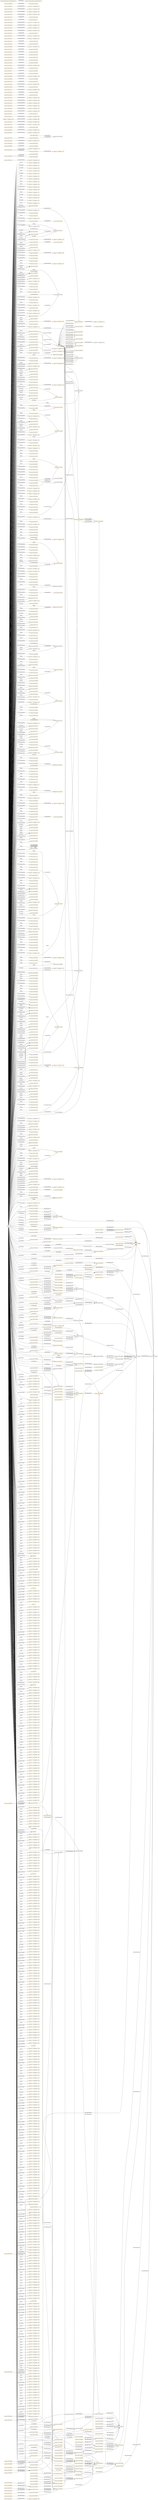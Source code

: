 digraph ar2dtool_diagram { 
rankdir=LR;
size="1501"
node [shape = rectangle, color="orange"]; "resource:SIO_000511" "resource:SIO_000520" "resource:SIO_000554" "-2d4aa372:174e3ab6c5e:-7f57" "resource:SIO_000344" "-2d4aa372:174e3ab6c5e:-7cc8" "resource:SIO_001265" "-2d4aa372:174e3ab6c5e:-7f43" "resource:SIO_000806" "-2d4aa372:174e3ab6c5e:-7cb4" "resource:SIO_000112" "-2d4aa372:174e3ab6c5e:-7db4" "resource:SIO_000072" "resource:SIO_000452" "resource:SIO_010001" "resource:SIO_010010" "resource:SIO_010009" "resource:SIO_010341" "-2d4aa372:174e3ab6c5e:-7f1e" "resource:SIO_001001" "-2d4aa372:174e3ab6c5e:-7d52" "resource:SIO_010456" "resource:SIO_000750" "resource:SIO_000256" "resource:SIO_000431" "resource:SIO_000758" "resource:SIO_000391" "resource:SIO_000692" "resource:SIO_000402" "resource:SIO_001091" "-2d4aa372:174e3ab6c5e:-7f6e" "-2d4aa372:174e3ab6c5e:-7f27" "resource:SIO_010336" "resource:SIO_000776" "resource:SIO_000494" "-2d4aa372:174e3ab6c5e:-7e26" "-2d4aa372:174e3ab6c5e:-7fe3" "resource:SIO_000056" "resource:SIO_010530" "resource:SIO_001014" "-2d4aa372:174e3ab6c5e:-7e62" "resource:SIO_001405" "-2d4aa372:174e3ab6c5e:-7c9e" "resource:SIO_000016" "resource:SIO_000092" "-2d4aa372:174e3ab6c5e:-7cfd" "resource:SIO_010368" "-2d4aa372:174e3ab6c5e:-7e6c" "resource:SIO_001216" "-2d4aa372:174e3ab6c5e:-7da1" "resource:SIO_010416" "resource:SIO_010289" "-2d4aa372:174e3ab6c5e:-7ff0" "resource:SIO_010048" "-2d4aa372:174e3ab6c5e:-7e3d" "resource:SIO_010057" "resource:SIO_000167" "-2d4aa372:174e3ab6c5e:-7d6a" "resource:SIO_000314" "-2d4aa372:174e3ab6c5e:-7f48" "resource:SIO_010375" "resource:SIO_001232" "resource:SIO_000962" "-2d4aa372:174e3ab6c5e:-7e75" "resource:SIO_010464" "resource:SIO_010295" "resource:SIO_000417" "-2d4aa372:174e3ab6c5e:-7ffc" "resource:SIO_000106" "-2d4aa372:174e3ab6c5e:-7f05" "resource:SIO_000720" "resource:SIO_010450" "-2d4aa372:174e3ab6c5e:-7d3c" "resource:SIO_010458" "resource:SIO_000532" "-2d4aa372:174e3ab6c5e:-7cb2" "resource:SIO_000708" "resource:SIO_000070" "resource:SIO_000404" "resource:SIO_010346" "-2d4aa372:174e3ab6c5e:-7dea" "resource:SIO_010075" "resource:SIO_001176" "resource:SIO_000185" "resource:SIO_001224" "resource:SIO_010035" "resource:SIO_000715" "-2d4aa372:174e3ab6c5e:-7f9b" "resource:SIO_010362" "resource:SIO_001210" "resource:SIO_001197" "-2d4aa372:174e3ab6c5e:-7cb8" "resource:SIO_000116" "resource:SIO_001218" "resource:SIO_000810" "resource:SIO_000125" "resource:SIO_000701" "resource:SIO_000076" "resource:SIO_000456" "resource:SIO_010442" "resource:SIO_000268" "resource:SIO_000499" "-2d4aa372:174e3ab6c5e:-7cbf" "resource:SIO_001010" "resource:SIO_011126" "-2d4aa372:174e3ab6c5e:-7fb2" "resource:SIO_000754" "resource:SIO_010008" "resource:SIO_001135" "-2d4aa372:174e3ab6c5e:-7e59" "resource:SIO_001095" "resource:SIO_000089" "resource:SIO_001008" "resource:SIO_010455" "resource:SIO_000722" "resource:SIO_001045" "-2d4aa372:174e3ab6c5e:-7edd" "-2d4aa372:174e3ab6c5e:-7c9a" "-2d4aa372:174e3ab6c5e:-7d58" "resource:SIO_010462" "-2d4aa372:174e3ab6c5e:-7c61" "-2d4aa372:174e3ab6c5e:-7da5" "resource:SIO_001353" "resource:SIO_010101" "resource:SIO_000036" "-2d4aa372:174e3ab6c5e:-7d84" "-2d4aa372:174e3ab6c5e:-7fda" "resource:SIO_000647" "-2d4aa372:174e3ab6c5e:-7d7d" "resource:SIO_000538" "resource:SIO_010497" "resource:SIO_001291" "resource:SIO_010783" "resource:SIO_000458" "resource:SIO_001174" "resource:SIO_000913" "resource:SIO_000915" "resource:SIO_000613" "resource:SIO_000713" "resource:SIO_001188" "resource:SIO_000756" "resource:SIO_001297" "resource:SIO_010047" "resource:SIO_000123" "resource:SIO_000074" "resource:SIO_000083" "resource:SIO_010448" "-2d4aa372:174e3ab6c5e:-7fd2" "-2d4aa372:174e3ab6c5e:-7d28" "resource:SIO_010533" "resource:SIO_000468" "-2d4aa372:174e3ab6c5e:-7dda" "resource:SIO_000014" "resource:SIO_000516" "-2d4aa372:174e3ab6c5e:-7e9e" "resource:SIO_001093" "resource:SIO_000500" "resource:SIO_010051" "resource:SIO_001043" "resource:SIO_000508" "resource:SIO_000429" "resource:SIO_000809" "resource:SIO_010432" "resource:SIO_010782" "-2d4aa372:174e3ab6c5e:-7d1e" "resource:SIO_000960" "resource:SIO_001132" "-2d4aa372:174e3ab6c5e:-7ce3" "resource:SIO_010004" "-2d4aa372:174e3ab6c5e:-7fb6" "resource:SIO_000524" "resource:SIO_000550" "-2d4aa372:174e3ab6c5e:-7dbe" "resource:SIO_010020" "resource:SIO_000034" "resource:SIO_000434" "resource:SIO_000577" "resource:SIO_000005" "resource:SIO_010309" "resource:SIO_010344" "-2d4aa372:174e3ab6c5e:-7f93" "resource:SIO_000747" "resource:SIO_000279" "resource:SIO_000441" "resource:SIO_000327" "-2d4aa372:174e3ab6c5e:-7f5d" "resource:SIO_000462" "resource:SIO_000143" "-2d4aa372:174e3ab6c5e:-7e65" "resource:SIO_001295" "resource:SIO_000114" "resource:SIO_000454" "resource:SIO_000052" "resource:SIO_010378" "-2d4aa372:174e3ab6c5e:-7e2c" "-2d4aa372:174e3ab6c5e:-7dcc" "resource:SIO_000353" "resource:SIO_001370" "resource:SIO_001269" "resource:SIO_000012" "resource:SIO_000752" "resource:SIO_000555" "resource:SIO_001107" "resource:SIO_001301" "resource:SIO_001035" "resource:SIO_001266" "resource:SIO_011001" "-2d4aa372:174e3ab6c5e:-7eb2" "resource:SIO_000541" "resource:SIO_000270" "resource:SIO_000318" "resource:SIO_000549" "resource:SIO_001071" "resource:SIO_000512" "resource:SIO_000579" "-2d4aa372:174e3ab6c5e:-7f15" "resource:SIO_010460" "resource:SIO_000638" "resource:SIO_010011" "resource:SIO_001273" "resource:SIO_010410" "-2d4aa372:174e3ab6c5e:-7f60" "resource:SIO_000609" "resource:SIO_000148" "resource:SIO_011118" "resource:SIO_001213" "-2d4aa372:174e3ab6c5e:-7ca2" "resource:SIO_000704" "resource:SIO_010342" "resource:SIO_010071" "resource:SIO_000460" "resource:SIO_010039" "resource:SIO_000257" "resource:SIO_000805" "-2d4aa372:174e3ab6c5e:-7e43" "-2d4aa372:174e3ab6c5e:-7ce9" "-2d4aa372:174e3ab6c5e:-7cea" "resource:SIO_010337" "resource:SIO_000664" "-2d4aa372:174e3ab6c5e:-7e1d" "resource:SIO_001233" "resource:SIO_001375" "resource:SIO_001267" "resource:SIO_000261" "resource:SIO_010058" "resource:SIO_010451" "resource:SIO_001041" "resource:SIO_010459" "resource:SIO_000807" "resource:SIO_010358" "resource:SIO_000963" "resource:SIO_010780" "resource:SIO_000113" "resource:SIO_000004" "resource:SIO_000370" "resource:SIO_010296" "resource:SIO_010002" "-2d4aa372:174e3ab6c5e:-7d73" "resource:SIO_000405" "resource:SIO_000440" "resource:SIO_000448" "resource:SIO_000721" "-2d4aa372:174e3ab6c5e:-7f36" "resource:SIO_000751" "resource:SIO_000902" "-2d4aa372:174e3ab6c5e:-7f8f" "resource:SIO_000432" "resource:SIO_010096" "resource:SIO_001294" "resource:SIO_001211" "-2d4aa372:174e3ab6c5e:-7eec" "-2d4aa372:174e3ab6c5e:-7f72" "resource:SIO_000702" "resource:SIO_010334" "resource:SIO_001177" "resource:SIO_000269" "resource:SIO_001015" "-2d4aa372:174e3ab6c5e:-7cd5" "-2d4aa372:174e3ab6c5e:-7fc1" "resource:SIO_000390" "resource:SIO_010443" "resource:SIO_000457" "resource:SIO_010043" "resource:SIO_001090" "resource:SIO_000505" "-2d4aa372:174e3ab6c5e:-7ea8" "resource:SIO_001046" "resource:SIO_000168" "resource:SIO_000321" "resource:SIO_001116" "resource:SIO_010376" "resource:SIO_010424" "resource:SIO_000965" "resource:SIO_000418" "resource:SIO_001009" "resource:SIO_010056" "resource:SIO_000723" "resource:SIO_001264" "resource:SIO_010090" "resource:SIO_011007" "resource:SIO_000111" "-2d4aa372:174e3ab6c5e:-7cce" "-2d4aa372:174e3ab6c5e:-7f77" "resource:SIO_000097" "resource:SIO_010463" "resource:SIO_010000" "resource:SIO_000903" "-2d4aa372:174e3ab6c5e:-7de2" "resource:SIO_000614" "resource:SIO_000640" "resource:SIO_000146" "-2d4aa372:174e3ab6c5e:-7d85" "resource:SIO_000648" "resource:SIO_000430" "resource:SIO_001292" "resource:SIO_000289" "resource:SIO_000707" "resource:SIO_000337" "-2d4aa372:174e3ab6c5e:-7e54" "resource:SIO_000401" "resource:SIO_000459" "resource:SIO_000523" "resource:SIO_010340" "resource:SIO_010074" "resource:SIO_001175" "resource:SIO_001040" "resource:SIO_000914" "resource:SIO_000275" "resource:SIO_000675" "resource:SIO_000784" "resource:SIO_000714" "resource:SIO_011121" "resource:SIO_001298" "resource:SIO_001215" "-2d4aa372:174e3ab6c5e:-7ed5" "resource:SIO_010288" "resource:SIO_010415" "resource:SIO_001136" "resource:SIO_000342" "-2d4aa372:174e3ab6c5e:-7e4f" "resource:SIO_000376" "-2d4aa372:174e3ab6c5e:-7d10" "resource:SIO_000166" "resource:SIO_010508" "-2d4aa372:174e3ab6c5e:-7c70" "resource:SIO_001231" "resource:SIO_000015" "resource:SIO_000580" "resource:SIO_000091" "resource:SIO_000150" "resource:SIO_010076" "resource:SIO_000995" "resource:SIO_001270" "-2d4aa372:174e3ab6c5e:-7d02" "resource:SIO_000307" "resource:SIO_001094" "resource:SIO_000559" "-2d4aa372:174e3ab6c5e:-7c8f" "resource:SIO_000501" "resource:SIO_000509" "-2d4aa372:174e3ab6c5e:-7f97" "resource:SIO_001262" "resource:SIO_010457" "-2d4aa372:174e3ab6c5e:-7cf1" "resource:SIO_000762" "resource:SIO_001074" "resource:SIO_000539" "resource:SIO_000961" "resource:SIO_010005" "-2d4aa372:174e3ab6c5e:-7fac" "resource:SIO_010345" "resource:SIO_000328" "resource:SIO_010100" "resource:SIO_000463" "resource:SIO_000144" "resource:SIO_000035" "resource:SIO_000435" "resource:SIO_010094" "resource:SIO_000395" "-2d4aa372:174e3ab6c5e:-7e16" "resource:SIO_010029" "-2d4aa372:174e3ab6c5e:-7e92" "-2d4aa372:174e3ab6c5e:-7f2f" "resource:SIO_000578" "resource:SIO_000115" "resource:SIO_001217" "resource:SIO_000006" "resource:SIO_000124" "-2d4aa372:174e3ab6c5e:-7d63" "resource:SIO_000626" "resource:SIO_001289" "-2d4aa372:174e3ab6c5e:-7f1b" "resource:SIO_000498" "resource:SIO_000131" "resource:SIO_000653" "resource:SIO_000753" "resource:SIO_000997" "resource:SIO_001296" "-2d4aa372:174e3ab6c5e:-7ca9" "resource:SIO_001209" "resource:SIO_000333" "resource:SIO_000455" "resource:SIO_000503" "-2d4aa372:174e3ab6c5e:-7d6e" "resource:SIO_000162" "resource:SIO_000284" "resource:SIO_001227" "resource:SIO_010038" "resource:SIO_000354" "resource:SIO_011125" "resource:SIO_010299" "resource:SIO_010007" "-2d4aa372:174e3ab6c5e:-7ec7" "resource:SIO_000556" "resource:SIO_010411" "resource:SIO_010310" "resource:SIO_010054" "resource:SIO_001145" "resource:SIO_001302" "resource:SIO_000592" "resource:SIO_011002" "resource:SIO_011119" "resource:SIO_000428" "resource:SIO_000437" "resource:SIO_010099" "resource:SIO_001072" "resource:SIO_000069" "resource:SIO_000000" "resource:SIO_000400" "resource:SIO_000967" "resource:SIO_010461" "resource:SIO_000639" "resource:SIO_001274" "-2d4aa372:174e3ab6c5e:-7e6f" "resource:SIO_000396" "resource:SIO_001003" "resource:SIO_000564" "resource:SIO_000719" "resource:SIO_000612" "resource:SIO_000258" "resource:SIO_001214" "resource:SIO_001290" "resource:SIO_000755" "resource:SIO_001336" "-2d4aa372:174e3ab6c5e:-7dab" "resource:SIO_000705" "resource:SIO_000694" "-2d4aa372:174e3ab6c5e:-7c7f" "resource:SIO_010046" "resource:SIO_000122" "resource:SIO_001038" "resource:SIO_010072" "resource:SIO_010532" "resource:SIO_000959" "resource:SIO_000476" "resource:SIO_000651" "resource:SIO_010025" "resource:SIO_001050" "resource:SIO_000794" "resource:SIO_001139" "resource:SIO_000073" "resource:SIO_000453" "resource:SIO_000340" "resource:SIO_010447" "resource:SIO_010059" "-2d4aa372:174e3ab6c5e:-7d77" "-2d4aa372:174e3ab6c5e:-7dfa" "resource:SIO_000483" "resource:SIO_010506" "-2d4aa372:174e3ab6c5e:-7e1e" "resource:SIO_000319" "resource:SIO_001234" "resource:SIO_000262" "-2d4aa372:174e3ab6c5e:-7ff8" "-2d4aa372:174e3ab6c5e:-7c99" "resource:SIO_000449" "resource:SIO_000108" "resource:SIO_010052" "resource:SIO_000507" "resource:SIO_001260" "resource:SIO_000808" "-2d4aa372:174e3ab6c5e:-7c79" "resource:SIO_010359" "resource:SIO_010423" "resource:SIO_000589" "resource:SIO_000017" "resource:SIO_010003" "-2d4aa372:174e3ab6c5e:-7f7c" "resource:SIO_010343" "resource:SIO_000562" "resource:SIO_000142" "resource:SIO_000433" "resource:SIO_000469" "resource:SIO_000078" "resource:SIO_010044" "resource:SIO_000780" "resource:SIO_010030" "-2d4aa372:174e3ab6c5e:-7cbc" "resource:SIO_000616" "resource:SIO_000966" "resource:SIO_000302" "-2d4aa372:174e3ab6c5e:-7e0f" "-2d4aa372:174e3ab6c5e:-7daf" "resource:SIO_010363" "-2d4aa372:174e3ab6c5e:-7c93" "-2d4aa372:174e3ab6c5e:-7d9b" "resource:SIO_010284" "resource:SIO_000080" "resource:SIO_000984" "resource:SIO_001047" "resource:SIO_001117" "resource:SIO_010377" "-2d4aa372:174e3ab6c5e:-7e7b" "resource:SIO_010091" "-2d4aa372:174e3ab6c5e:-7f3a" "resource:SIO_010425" ; /*classes style*/
	"resource:SIO_010009" -> "resource:SIO_010010" [ label = "owl:disjointWith" ];
	"resource:SIO_001098" -> "resource:SIO_000272" [ label = "rdfs:subPropertyOf" ];
	"resource:SIO_010462" -> "resource:SIO_010463" [ label = "owl:disjointWith" ];
	"resource:SIO_001279" -> "resource:SIO_000008" [ label = "rdfs:subPropertyOf" ];
	"resource:SIO_010377" -> "resource:SIO_010378" [ label = "owl:disjointWith" ];
	"resource:SIO_010377" -> "-2d4aa372:174e3ab6c5e:-7cbf" [ label = "owl:equivalentClass" ];
	"resource:SIO_000232" -> "resource:SIO_000062" [ label = "rdfs:subPropertyOf" ];
	"resource:SIO_000805" -> "resource:SIO_000806" [ label = "owl:disjointWith" ];
	"resource:SIO_010432" -> "-2d4aa372:174e3ab6c5e:-7cb4" [ label = "owl:equivalentClass" ];
	"resource:SIO_000202" -> "resource:SIO_000145" [ label = "rdfs:subPropertyOf" ];
	"resource:SIO_000093" -> "resource:SIO_000068" [ label = "rdfs:subPropertyOf" ];
	"resource:SIO_001280" -> "resource:SIO_000011" [ label = "rdfs:subPropertyOf" ];
	"resource:SIO_000274" -> "resource:SIO_000497" [ label = "rdfs:subPropertyOf" ];
	"resource:SIO_000274" -> "resource:SIO_000244" [ label = "rdfs:subPropertyOf" ];
	"resource:SIO_001008" -> "-2d4aa372:174e3ab6c5e:-7e16" [ label = "owl:equivalentClass" ];
	"resource:SIO_000455" -> "resource:SIO_000458" [ label = "owl:disjointWith" ];
	"resource:SIO_000455" -> "-2d4aa372:174e3ab6c5e:-7f1e" [ label = "owl:equivalentClass" ];
	"resource:SIO_000063" -> "resource:SIO_000062" [ label = "rdfs:subPropertyOf" ];
	"resource:SIO_010082" -> "resource:SIO_010078" [ label = "rdfs:subPropertyOf" ];
	"resource:SIO_000244" -> "resource:SIO_000352" [ label = "rdfs:subPropertyOf" ];
	"resource:SIO_000636" -> "resource:SIO_000352" [ label = "rdfs:subPropertyOf" ];
	"resource:SIO_000425" -> "resource:SIO_000001" [ label = "rdfs:subPropertyOf" ];
	"resource:SIO_000214" -> "resource:SIO_000425" [ label = "rdfs:subPropertyOf" ];
	"resource:SIO_000793" -> "resource:SIO_000687" [ label = "rdfs:subPropertyOf" ];
	"resource:SIO_001401" -> "resource:SIO_001154" [ label = "rdfs:subPropertyOf" ];
	"resource:SIO_000974" -> "resource:SIO_000053" [ label = "rdfs:subPropertyOf" ];
	"resource:SIO_000497" -> "resource:SIO_000272" [ label = "rdfs:subPropertyOf" ];
	"resource:SIO_010782" -> "resource:SIO_010783" [ label = "owl:disjointWith" ];
	"resource:SIO_000286" -> "resource:SIO_000497" [ label = "rdfs:subPropertyOf" ];
	"resource:SIO_000552" -> "resource:SIO_000230" [ label = "rdfs:subPropertyOf" ];
	"resource:SIO_001262" -> "-2d4aa372:174e3ab6c5e:-7d85" [ label = "owl:equivalentClass" ];
	"resource:SIO_000341" -> "resource:SIO_000425" [ label = "rdfs:subPropertyOf" ];
	"resource:SIO_000733" -> "resource:SIO_000737" [ label = "rdfs:subPropertyOf" ];
	"resource:SIO_000437" -> "-2d4aa372:174e3ab6c5e:-7f3a" [ label = "owl:equivalentClass" ];
	"resource:SIO_010456" -> "-2d4aa372:174e3ab6c5e:-7c9a" [ label = "owl:equivalentClass" ];
	"resource:SIO_000311" -> "resource:SIO_000232" [ label = "rdfs:subPropertyOf" ];
	"resource:SIO_000226" -> "resource:SIO_000236" [ label = "rdfs:subPropertyOf" ];
	"resource:SIO_000775" -> "resource:SIO_000773" [ label = "rdfs:subPropertyOf" ];
	"resource:SIO_000268" -> "-2d4aa372:174e3ab6c5e:-7f6e" [ label = "owl:equivalentClass" ];
	"resource:SIO_000142" -> "resource:SIO_000143" [ label = "owl:disjointWith" ];
	"resource:SIO_000449" -> "resource:SIO_000468" [ label = "owl:disjointWith" ];
	"resource:SIO_000323" -> "resource:SIO_000128" [ label = "rdfs:subPropertyOf" ];
	"resource:SIO_001159" -> "resource:SIO_000062" [ label = "rdfs:subPropertyOf" ];
	"resource:SIO_000208" -> "resource:SIO_000773" [ label = "rdfs:subPropertyOf" ];
	"resource:SIO_000365" -> "resource:SIO_000219" [ label = "rdfs:subPropertyOf" ];
	"resource:SIO_000631" -> "resource:SIO_000628" [ label = "rdfs:subPropertyOf" ];
	"resource:SIO_000420" -> "resource:SIO_000425" [ label = "rdfs:subPropertyOf" ];
	"resource:SIO_000335" -> "resource:SIO_000652" [ label = "rdfs:subPropertyOf" ];
	"resource:SIO_000335" -> "resource:SIO_000293" [ label = "rdfs:subPropertyOf" ];
	"resource:SIO_000124" -> "-2d4aa372:174e3ab6c5e:-7f93" [ label = "owl:equivalentClass" ];
	"resource:SIO_001045" -> "-2d4aa372:174e3ab6c5e:-7e0f" [ label = "owl:equivalentClass" ];
	"resource:SIO_010058" -> "resource:SIO_010059" [ label = "owl:disjointWith" ];
	"resource:SIO_000673" -> "resource:SIO_000671" [ label = "rdfs:subPropertyOf" ];
	"resource:SIO_000462" -> "resource:SIO_000463" [ label = "owl:disjointWith" ];
	"resource:SIO_000251" -> "resource:SIO_000249" [ label = "rdfs:subPropertyOf" ];
	"resource:SIO_000643" -> "resource:SIO_000224" [ label = "rdfs:subPropertyOf" ];
	"resource:SIO_000558" -> "resource:SIO_010302" [ label = "rdfs:subPropertyOf" ];
	"resource:SIO_001353" -> "-2d4aa372:174e3ab6c5e:-7d6e" [ label = "owl:equivalentClass" ];
	"resource:SIO_000221" -> "resource:SIO_000008" [ label = "rdfs:subPropertyOf" ];
	"resource:SIO_010336" -> "resource:SIO_010337" [ label = "owl:disjointWith" ];
	"resource:SIO_000709" -> "resource:SIO_000001" [ label = "rdfs:subPropertyOf" ];
	"resource:SIO_000293" -> "resource:SIO_000203" [ label = "rdfs:subPropertyOf" ];
	"resource:SIO_011126" -> "-2d4aa372:174e3ab6c5e:-7c61" [ label = "owl:equivalentClass" ];
	"resource:SIO_000655" -> "resource:SIO_000294" [ label = "rdfs:subPropertyOf" ];
	"resource:SIO_000052" -> "-2d4aa372:174e3ab6c5e:-7fda" [ label = "owl:equivalentClass" ];
	"resource:SIO_000710" -> "resource:SIO_000709" [ label = "rdfs:subPropertyOf" ];
	"resource:SIO_000233" -> "resource:SIO_000011" [ label = "rdfs:subPropertyOf" ];
	"resource:SIO_001154" -> "resource:SIO_000294" [ label = "rdfs:subPropertyOf" ];
	"resource:SIO_000203" -> "resource:SIO_000322" [ label = "rdfs:subPropertyOf" ];
	"resource:SIO_000697" -> "resource:SIO_000709" [ label = "rdfs:subPropertyOf" ];
	"resource:SIO_001009" -> "resource:SIO_001010" [ label = "owl:disjointWith" ];
	"resource:SIO_010083" -> "resource:SIO_010079" [ label = "rdfs:subPropertyOf" ];
	"resource:SIO_000064" -> "resource:SIO_000219" [ label = "rdfs:subPropertyOf" ];
	"resource:SIO_000456" -> "resource:SIO_000457" [ label = "owl:disjointWith" ];
	"resource:SIO_000245" -> "resource:SIO_000294" [ label = "rdfs:subPropertyOf" ];
	"resource:SIO_000511" -> "-2d4aa372:174e3ab6c5e:-7f05" [ label = "owl:equivalentClass" ];
	"resource:SIO_000426" -> "resource:SIO_000425" [ label = "rdfs:subPropertyOf" ];
	"resource:SIO_000215" -> "resource:SIO_000011" [ label = "rdfs:subPropertyOf" ];
	"resource:SIO_001402" -> "resource:SIO_001154" [ label = "rdfs:subPropertyOf" ];
	"resource:SIO_000975" -> "resource:SIO_000093" [ label = "rdfs:subPropertyOf" ];
	"resource:SIO_000679" -> "resource:SIO_000054" [ label = "rdfs:subPropertyOf" ];
	"resource:SIO_000553" -> "resource:SIO_000231" [ label = "rdfs:subPropertyOf" ];
	"resource:SIO_000342" -> "-2d4aa372:174e3ab6c5e:-7f48" [ label = "owl:equivalentClass" ];
	"resource:SIO_000734" -> "resource:SIO_000699" [ label = "rdfs:subPropertyOf" ];
	"resource:SIO_000257" -> "resource:SIO_000258" [ label = "owl:disjointWith" ];
	"resource:SIO_000131" -> "resource:SIO_001197" [ label = "owl:disjointWith" ];
	"resource:SIO_000523" -> "resource:SIO_000524" [ label = "owl:disjointWith" ];
	"resource:SIO_010457" -> "-2d4aa372:174e3ab6c5e:-7c93" [ label = "owl:equivalentClass" ];
	"resource:SIO_000312" -> "resource:SIO_000229" [ label = "rdfs:subPropertyOf" ];
	"resource:SIO_000704" -> "resource:SIO_000721" [ label = "owl:disjointWith" ];
	"resource:SIO_000227" -> "resource:SIO_000643" [ label = "rdfs:subPropertyOf" ];
	"resource:SIO_000680" -> "resource:SIO_000679" [ label = "rdfs:subPropertyOf" ];
	"resource:SIO_010005" -> "resource:SIO_010047" [ label = "owl:disjointWith" ];
	"resource:SIO_000269" -> "resource:SIO_000270" [ label = "owl:disjointWith" ];
	"resource:SIO_010288" -> "resource:SIO_010289" [ label = "owl:disjointWith" ];
	"resource:SIO_000324" -> "resource:SIO_000202" [ label = "rdfs:subPropertyOf" ];
	"resource:SIO_010343" -> "-2d4aa372:174e3ab6c5e:-7cea" [ label = "owl:equivalentClass" ];
	"resource:SIO_000692" -> "resource:SIO_000694" [ label = "owl:disjointWith" ];
	"resource:SIO_000028" -> "resource:SIO_000145" [ label = "rdfs:subPropertyOf" ];
	"resource:SIO_000209" -> "resource:SIO_000773" [ label = "rdfs:subPropertyOf" ];
	"resource:SIO_000577" -> "resource:SIO_000578" [ label = "owl:disjointWith" ];
	"resource:SIO_000758" -> "resource:SIO_001093" [ label = "owl:disjointWith" ];
	"resource:SIO_000240" -> "resource:SIO_000203" [ label = "rdfs:subPropertyOf" ];
	"resource:SIO_000632" -> "resource:SIO_000210" [ label = "rdfs:subPropertyOf" ];
	"resource:SIO_000421" -> "resource:SIO_000425" [ label = "rdfs:subPropertyOf" ];
	"resource:SIO_000210" -> "resource:SIO_000628" [ label = "rdfs:subPropertyOf" ];
	"resource:SIO_000125" -> "-2d4aa372:174e3ab6c5e:-7f8f" [ label = "owl:equivalentClass" ];
	"resource:SIO_001046" -> "resource:SIO_001047" [ label = "owl:disjointWith" ];
	"resource:SIO_010410" -> "-2d4aa372:174e3ab6c5e:-7cbc" [ label = "owl:equivalentClass" ];
	"resource:SIO_000970" -> "resource:SIO_000975" [ label = "rdfs:subPropertyOf" ];
	"resource:SIO_001101" -> "resource:SIO_000709" [ label = "rdfs:subPropertyOf" ];
	"resource:SIO_000674" -> "resource:SIO_000672" [ label = "rdfs:subPropertyOf" ];
	"resource:SIO_000589" -> "-2d4aa372:174e3ab6c5e:-7eec" [ label = "owl:equivalentClass" ];
	"http://semanticscience.org/ontology/sio.owl" -> "http://creativecommons.org/licenses/by/4.0/" [ label = "terms:license" ];
	"resource:SIO_000252" -> "resource:SIO_000212" [ label = "rdfs:subPropertyOf" ];
	"resource:SIO_000644" -> "resource:SIO_000223" [ label = "rdfs:subPropertyOf" ];
	"resource:SIO_001269" -> "resource:SIO_001270" [ label = "owl:disjointWith" ];
	"resource:SIO_000222" -> "resource:SIO_000011" [ label = "rdfs:subPropertyOf" ];
	"resource:SIO_000011" -> "resource:SIO_000001" [ label = "rdfs:subPropertyOf" ];
	"resource:SIO_000318" -> "resource:SIO_000319" [ label = "owl:disjointWith" ];
	"resource:SIO_000294" -> "resource:SIO_000243" [ label = "rdfs:subPropertyOf" ];
	"resource:SIO_010000" -> "-2d4aa372:174e3ab6c5e:-7d63" [ label = "owl:equivalentClass" ];
	"resource:SIO_001209" -> "-2d4aa372:174e3ab6c5e:-7d9b" [ label = "owl:equivalentClass" ];
	"resource:SIO_000656" -> "resource:SIO_000655" [ label = "rdfs:subPropertyOf" ];
	"resource:SIO_000053" -> "resource:SIO_000028" [ label = "rdfs:subPropertyOf" ];
	"resource:SIO_000234" -> "resource:SIO_000008" [ label = "rdfs:subPropertyOf" ];
	"resource:SIO_001155" -> "resource:SIO_000352" [ label = "rdfs:subPropertyOf" ];
	"resource:SIO_000807" -> "resource:SIO_000808" [ label = "owl:disjointWith" ];
	"resource:SIO_001210" -> "resource:SIO_001211" [ label = "owl:disjointWith" ];
	"resource:SIO_000204" -> "resource:SIO_000322" [ label = "rdfs:subPropertyOf" ];
	"resource:SIO_000095" -> "resource:SIO_000011" [ label = "rdfs:subPropertyOf" ];
	"resource:SIO_000668" -> "resource:SIO_000628" [ label = "rdfs:subPropertyOf" ];
	"resource:SIO_010295" -> "resource:SIO_010296" [ label = "owl:disjointWith" ];
	"resource:SIO_000246" -> "resource:SIO_000245" [ label = "rdfs:subPropertyOf" ];
	"resource:SIO_000427" -> "resource:SIO_000424" [ label = "rdfs:subPropertyOf" ];
	"resource:SIO_000216" -> "resource:SIO_000008" [ label = "rdfs:subPropertyOf" ];
	"resource:SIO_001403" -> "resource:SIO_000001" [ label = "rdfs:subPropertyOf" ];
	"resource:SIO_000005" -> "resource:SIO_000340" [ label = "owl:disjointWith" ];
	"resource:SIO_000288" -> "resource:SIO_000203" [ label = "rdfs:subPropertyOf" ];
	"resource:SIO_000554" -> "resource:SIO_000555" [ label = "owl:disjointWith" ];
	"resource:SIO_000469" -> "-2d4aa372:174e3ab6c5e:-7f15" [ label = "owl:equivalentClass" ];
	"resource:SIO_010362" -> "-2d4aa372:174e3ab6c5e:-7cce" [ label = "owl:equivalentClass" ];
	"resource:SIO_000735" -> "resource:SIO_000733" [ label = "rdfs:subPropertyOf" ];
	"resource:SIO_000132" -> "resource:SIO_000322" [ label = "rdfs:subPropertyOf" ];
	"resource:SIO_010458" -> "-2d4aa372:174e3ab6c5e:-7c8f" [ label = "owl:equivalentClass" ];
	"resource:SIO_000313" -> "resource:SIO_000310" [ label = "rdfs:subPropertyOf" ];
	"resource:SIO_000892" -> "resource:SIO_000212" [ label = "rdfs:subPropertyOf" ];
	"resource:SIO_000228" -> "resource:SIO_000644" [ label = "rdfs:subPropertyOf" ];
	"resource:SIO_000681" -> "resource:SIO_000679" [ label = "rdfs:subPropertyOf" ];
	"resource:SIO_000017" -> "resource:SIO_000354" [ label = "owl:disjointWith" ];
	"resource:SIO_010302" -> "resource:SIO_000272" [ label = "rdfs:subPropertyOf" ];
	"resource:SIO_000089" -> "-2d4aa372:174e3ab6c5e:-7fc1" [ label = "owl:equivalentClass" ];
	"resource:SIO_000440" -> "-2d4aa372:174e3ab6c5e:-7f2f" [ label = "owl:equivalentClass" ];
	"resource:SIO_000355" -> "resource:SIO_000229" [ label = "rdfs:subPropertyOf" ];
	"resource:SIO_000059" -> "resource:SIO_000008" [ label = "rdfs:subPropertyOf" ];
	"resource:SIO_010078" -> "resource:SIO_000338" [ label = "rdfs:subPropertyOf" ];
	"resource:SIO_000325" -> "-2d4aa372:174e3ab6c5e:-7ff4" [ label = "owl:propertyChainAxiom" ];
	"resource:SIO_000325" -> "resource:SIO_000322" [ label = "rdfs:subPropertyOf" ];
	"resource:SIO_001035" -> "resource:SIO_001038" [ label = "owl:disjointWith" ];
	"resource:SIO_000029" -> "resource:SIO_000096" [ label = "rdfs:subPropertyOf" ];
	"resource:SIO_001301" -> "resource:SIO_001302" [ label = "owl:disjointWith" ];
	"resource:SIO_010048" -> "resource:SIO_010052" [ label = "owl:disjointWith" ];
	"resource:SIO_000482" -> "resource:SIO_000283" [ label = "rdfs:subPropertyOf" ];
	"resource:SIO_000060" -> "resource:SIO_000205" [ label = "rdfs:subPropertyOf" ];
	"resource:SIO_000452" -> "resource:SIO_000454" [ label = "owl:disjointWith" ];
	"resource:SIO_000452" -> "resource:SIO_000453" [ label = "owl:disjointWith" ];
	"resource:SIO_000241" -> "resource:SIO_000652" [ label = "rdfs:subPropertyOf" ];
	"resource:SIO_000241" -> "resource:SIO_000211" [ label = "rdfs:subPropertyOf" ];
	"resource:SIO_000633" -> "resource:SIO_000205" [ label = "rdfs:subPropertyOf" ];
	"resource:SIO_000422" -> "resource:SIO_000283" [ label = "rdfs:subPropertyOf" ];
	"resource:SIO_000211" -> "resource:SIO_000203" [ label = "rdfs:subPropertyOf" ];
	"resource:SIO_000971" -> "resource:SIO_000974" [ label = "rdfs:subPropertyOf" ];
	"resource:SIO_000307" -> "-2d4aa372:174e3ab6c5e:-7f60" [ label = "owl:equivalentClass" ];
	"resource:SIO_000283" -> "resource:SIO_000272" [ label = "rdfs:subPropertyOf" ];
	"resource:SIO_000675" -> "-2d4aa372:174e3ab6c5e:-7ec7" [ label = "owl:equivalentClass" ];
	"resource:SIO_000072" -> "resource:SIO_000073" [ label = "owl:disjointWith" ];
	"resource:SIO_000253" -> "resource:SIO_000008" [ label = "rdfs:subPropertyOf" ];
	"resource:SIO_001174" -> "-2d4aa372:174e3ab6c5e:-7dbe" [ label = "owl:equivalentClass" ];
	"resource:SIO_000223" -> "resource:SIO_000008" [ label = "rdfs:subPropertyOf" ];
	"resource:SIO_010423" -> "-2d4aa372:174e3ab6c5e:-7cb8" [ label = "owl:equivalentClass" ];
	"resource:SIO_000772" -> "resource:SIO_000631" [ label = "rdfs:subPropertyOf" ];
	"resource:SIO_000687" -> "resource:SIO_000322" [ label = "rdfs:subPropertyOf" ];
	"resource:SIO_001090" -> "resource:SIO_001091" [ label = "owl:disjointWith" ];
	"resource:SIO_000657" -> "resource:SIO_000352" [ label = "rdfs:subPropertyOf" ];
	"resource:SIO_000054" -> "resource:SIO_000053" [ label = "rdfs:subPropertyOf" ];
	"resource:SIO_000235" -> "resource:SIO_000586" [ label = "rdfs:subPropertyOf" ];
	"resource:SIO_001156" -> "resource:SIO_000294" [ label = "rdfs:subPropertyOf" ];
	"resource:SIO_001156" -> "resource:SIO_000229" [ label = "rdfs:subPropertyOf" ];
	"resource:SIO_000205" -> "resource:SIO_000212" [ label = "rdfs:subPropertyOf" ];
	"resource:SIO_000784" -> "resource:SIO_010048" [ label = "owl:disjointWith" ];
	"resource:SIO_000699" -> "resource:SIO_000737" [ label = "rdfs:subPropertyOf" ];
	"resource:SIO_000965" -> "-2d4aa372:174e3ab6c5e:-7e43" [ label = "owl:equivalentClass" ];
	"resource:SIO_000096" -> "resource:SIO_000093" [ label = "rdfs:subPropertyOf" ];
	"resource:SIO_000362" -> "resource:SIO_000008" [ label = "rdfs:subPropertyOf" ];
	"resource:SIO_000277" -> "resource:SIO_000631" [ label = "rdfs:subPropertyOf" ];
	"resource:SIO_000066" -> "resource:SIO_000253" [ label = "rdfs:subPropertyOf" ];
	"resource:SIO_000458" -> "-2d4aa372:174e3ab6c5e:-7f1b" [ label = "owl:equivalentClass" ];
	"resource:SIO_000332" -> "resource:SIO_000563" [ label = "rdfs:subPropertyOf" ];
	"resource:SIO_000247" -> "resource:SIO_000244" [ label = "rdfs:subPropertyOf" ];
	"resource:SIO_000905" -> "resource:SIO_000291" [ label = "rdfs:subPropertyOf" ];
	"resource:SIO_010532" -> "resource:SIO_010533" [ label = "owl:disjointWith" ];
	"resource:SIO_010447" -> "resource:SIO_010448" [ label = "owl:disjointWith" ];
	"resource:SIO_000217" -> "resource:SIO_000223" [ label = "rdfs:subPropertyOf" ];
	"resource:SIO_000609" -> "-2d4aa372:174e3ab6c5e:-7edd" [ label = "owl:equivalentClass" ];
	"resource:SIO_001404" -> "resource:SIO_001403" [ label = "rdfs:subPropertyOf" ];
	"resource:SIO_000640" -> "resource:SIO_000751" [ label = "owl:disjointWith" ];
	"resource:SIO_010363" -> "-2d4aa372:174e3ab6c5e:-7cc8" [ label = "owl:equivalentClass" ];
	"resource:SIO_000736" -> "resource:SIO_000001" [ label = "rdfs:subPropertyOf" ];
	"resource:SIO_010459" -> "resource:SIO_010460" [ label = "owl:disjointWith" ];
	"resource:SIO_000314" -> "-2d4aa372:174e3ab6c5e:-7f5d" [ label = "owl:equivalentClass" ];
	"resource:SIO_000229" -> "resource:SIO_000132" [ label = "rdfs:subPropertyOf" ];
	"resource:SIO_000682" -> "resource:SIO_000029" [ label = "rdfs:subPropertyOf" ];
	"resource:SIO_000652" -> "resource:SIO_000203" [ label = "rdfs:subPropertyOf" ];
	"resource:SIO_001096" -> "resource:SIO_000272" [ label = "rdfs:subPropertyOf" ];
	"resource:SIO_000441" -> "-2d4aa372:174e3ab6c5e:-7f27" [ label = "owl:equivalentClass" ];
	"resource:SIO_010375" -> "resource:SIO_010376" [ label = "owl:disjointWith" ];
	"resource:SIO_000356" -> "resource:SIO_000062" [ label = "rdfs:subPropertyOf" ];
	"resource:SIO_001277" -> "resource:SIO_000628" [ label = "rdfs:subPropertyOf" ];
	"resource:SIO_000230" -> "resource:SIO_000132" [ label = "rdfs:subPropertyOf" ];
	"resource:SIO_000145" -> "resource:SIO_000322" [ label = "rdfs:subPropertyOf" ];
	"resource:SIO_010079" -> "resource:SIO_000339" [ label = "rdfs:subPropertyOf" ];
	"resource:SIO_000960" -> "resource:SIO_000962" [ label = "owl:disjointWith" ];
	"resource:SIO_000960" -> "resource:SIO_000961" [ label = "owl:disjointWith" ];
	"resource:SIO_000272" -> "resource:SIO_000736" [ label = "rdfs:subPropertyOf" ];
	"resource:SIO_000579" -> "resource:SIO_000580" [ label = "owl:disjointWith" ];
	"resource:SIO_000061" -> "resource:SIO_000322" [ label = "rdfs:subPropertyOf" ];
	"resource:SIO_010080" -> "resource:SIO_010078" [ label = "rdfs:subPropertyOf" ];
	"resource:SIO_000242" -> "resource:SIO_000652" [ label = "rdfs:subPropertyOf" ];
	"resource:SIO_000242" -> "resource:SIO_000240" [ label = "rdfs:subPropertyOf" ];
	"resource:SIO_000634" -> "resource:SIO_000558" [ label = "rdfs:subPropertyOf" ];
	"resource:SIO_000900" -> "resource:SIO_000216" [ label = "rdfs:subPropertyOf" ];
	"resource:SIO_000549" -> "resource:SIO_000550" [ label = "owl:disjointWith" ];
	"resource:SIO_010442" -> "-2d4aa372:174e3ab6c5e:-7ca9" [ label = "owl:equivalentClass" ];
	"resource:SIO_000338" -> "resource:SIO_000563" [ label = "rdfs:subPropertyOf" ];
	"resource:SIO_000338" -> "resource:SIO_000243" [ label = "rdfs:subPropertyOf" ];
	"resource:SIO_000212" -> "resource:SIO_000001" [ label = "rdfs:subPropertyOf" ];
	"resource:SIO_000972" -> "resource:SIO_000974" [ label = "rdfs:subPropertyOf" ];
	"resource:SIO_000495" -> "resource:SIO_000272" [ label = "rdfs:subPropertyOf" ];
	"resource:SIO_010780" -> "-2d4aa372:174e3ab6c5e:-7c70" [ label = "owl:equivalentClass" ];
	"resource:SIO_000254" -> "resource:SIO_000011" [ label = "rdfs:subPropertyOf" ];
	"resource:SIO_000646" -> "resource:SIO_000643" [ label = "rdfs:subPropertyOf" ];
	"resource:SIO_000224" -> "resource:SIO_000011" [ label = "rdfs:subPropertyOf" ];
	"resource:SIO_000139" -> "resource:SIO_000132" [ label = "rdfs:subPropertyOf" ];
	"resource:SIO_010424" -> "resource:SIO_010425" [ label = "owl:disjointWith" ];
	"resource:SIO_000773" -> "resource:SIO_000252" [ label = "rdfs:subPropertyOf" ];
	"resource:SIO_000562" -> "resource:SIO_010284" [ label = "owl:disjointWith" ];
	"resource:SIO_000477" -> "resource:SIO_000422" [ label = "rdfs:subPropertyOf" ];
	"resource:SIO_010309" -> "resource:SIO_010310" [ label = "owl:disjointWith" ];
	"resource:SIO_000658" -> "resource:SIO_000657" [ label = "rdfs:subPropertyOf" ];
	"resource:SIO_001242" -> "resource:SIO_000736" [ label = "rdfs:subPropertyOf" ];
	"resource:SIO_001157" -> "resource:SIO_000352" [ label = "rdfs:subPropertyOf" ];
	"resource:SIO_000236" -> "resource:SIO_000646" [ label = "rdfs:subPropertyOf" ];
	"resource:SIO_000628" -> "resource:SIO_000001" [ label = "rdfs:subPropertyOf" ];
	"resource:SIO_000809" -> "-2d4aa372:174e3ab6c5e:-7e6f" [ label = "owl:equivalentClass" ];
	"resource:SIO_000206" -> "resource:SIO_000772" [ label = "rdfs:subPropertyOf" ];
	"resource:SIO_000966" -> "resource:SIO_000967" [ label = "owl:disjointWith" ];
	"resource:SIO_000363" -> "resource:SIO_000011" [ label = "rdfs:subPropertyOf" ];
	"resource:SIO_000278" -> "resource:SIO_000252" [ label = "rdfs:subPropertyOf" ];
	"resource:SIO_000810" -> "-2d4aa372:174e3ab6c5e:-7e6c" [ label = "owl:equivalentClass" ];
	"resource:SIO_000248" -> "resource:SIO_000352" [ label = "rdfs:subPropertyOf" ];
	"resource:SIO_000122" -> "-2d4aa372:174e3ab6c5e:-7f9b" [ label = "owl:equivalentClass" ];
	"resource:SIO_000490" -> "resource:SIO_000482" [ label = "rdfs:subPropertyOf" ];
	"resource:SIO_000218" -> "resource:SIO_000224" [ label = "rdfs:subPropertyOf" ];
	"resource:SIO_000671" -> "resource:SIO_000008" [ label = "rdfs:subPropertyOf" ];
	"resource:SIO_001405" -> "resource:SIO_010052" [ label = "owl:disjointWith" ];
	"resource:SIO_000586" -> "resource:SIO_000644" [ label = "rdfs:subPropertyOf" ];
	"resource:SIO_000641" -> "resource:SIO_000008" [ label = "rdfs:subPropertyOf" ];
	"resource:SIO_000737" -> "resource:SIO_000736" [ label = "rdfs:subPropertyOf" ];
	"resource:SIO_000707" -> "resource:SIO_000708" [ label = "owl:disjointWith" ];
	"resource:SIO_000291" -> "resource:SIO_000230" [ label = "rdfs:subPropertyOf" ];
	"resource:SIO_000080" -> "resource:SIO_000448" [ label = "owl:disjointWith" ];
	"resource:SIO_001097" -> "resource:SIO_000272" [ label = "rdfs:subPropertyOf" ];
	"resource:SIO_010461" -> "resource:SIO_010464" [ label = "owl:disjointWith" ];
	"resource:SIO_001278" -> "resource:SIO_000628" [ label = "rdfs:subPropertyOf" ];
	"resource:SIO_000749" -> "resource:SIO_000737" [ label = "rdfs:subPropertyOf" ];
	"resource:SIO_000231" -> "resource:SIO_000062" [ label = "rdfs:subPropertyOf" ];
	"resource:SIO_000020" -> "resource:SIO_000210" [ label = "rdfs:subPropertyOf" ];
	"resource:SIO_010346" -> "-2d4aa372:174e3ab6c5e:-7cd5" [ label = "owl:equivalentClass" ];
	"resource:SIO_000719" -> "resource:SIO_000720" [ label = "owl:disjointWith" ];
	"resource:SIO_000092" -> "-2d4aa372:174e3ab6c5e:-7fb6" [ label = "owl:equivalentClass" ];
	"resource:SIO_000484" -> "resource:SIO_000482" [ label = "rdfs:subPropertyOf" ];
	"resource:SIO_000273" -> "resource:SIO_000053" [ label = "rdfs:subPropertyOf" ];
	"resource:SIO_000062" -> "resource:SIO_000322" [ label = "rdfs:subPropertyOf" ];
	"resource:SIO_010081" -> "resource:SIO_010079" [ label = "rdfs:subPropertyOf" ];
	"resource:SIO_001375" -> "-2d4aa372:174e3ab6c5e:-7d6a" [ label = "owl:equivalentClass" ];
	"resource:SIO_000369" -> "resource:SIO_000273" [ label = "rdfs:subPropertyOf" ];
	"resource:SIO_000243" -> "resource:SIO_000322" [ label = "rdfs:subPropertyOf" ];
	"resource:SIO_000635" -> "resource:SIO_000294" [ label = "rdfs:subPropertyOf" ];
	"resource:SIO_000901" -> "resource:SIO_000215" [ label = "rdfs:subPropertyOf" ];
	"resource:SIO_000424" -> "resource:SIO_000283" [ label = "rdfs:subPropertyOf" ];
	"resource:SIO_000339" -> "resource:SIO_000557" [ label = "rdfs:subPropertyOf" ];
	"resource:SIO_000339" -> "resource:SIO_000243" [ label = "rdfs:subPropertyOf" ];
	"resource:SIO_000213" -> "resource:SIO_000425" [ label = "rdfs:subPropertyOf" ];
	"resource:SIO_000128" -> "resource:SIO_000061" [ label = "rdfs:subPropertyOf" ];
	"resource:SIO_000973" -> "resource:SIO_000975" [ label = "rdfs:subPropertyOf" ];
	"resource:SIO_000496" -> "resource:SIO_000495" [ label = "rdfs:subPropertyOf" ];
	"resource:SIO_000255" -> "resource:SIO_000008" [ label = "rdfs:subPropertyOf" ];
	"resource:SIO_000647" -> "resource:SIO_000648" [ label = "owl:disjointWith" ];
	"resource:SIO_010455" -> "-2d4aa372:174e3ab6c5e:-7c9e" [ label = "owl:equivalentClass" ];
	"resource:SIO_000310" -> "resource:SIO_000093" [ label = "rdfs:subPropertyOf" ];
	"resource:SIO_000225" -> "resource:SIO_000235" [ label = "rdfs:subPropertyOf" ];
	"resource:SIO_000774" -> "resource:SIO_000772" [ label = "rdfs:subPropertyOf" ];
	"resource:SIO_001116" -> "resource:SIO_001117" [ label = "owl:disjointWith" ];
	"resource:SIO_000563" -> "resource:SIO_000628" [ label = "rdfs:subPropertyOf" ];
	"resource:SIO_000352" -> "resource:SIO_000243" [ label = "rdfs:subPropertyOf" ];
	"resource:SIO_001273" -> "resource:SIO_001274" [ label = "owl:disjointWith" ];
	"resource:SIO_000322" -> "resource:SIO_000001" [ label = "rdfs:subPropertyOf" ];
	"resource:SIO_001158" -> "resource:SIO_000229" [ label = "rdfs:subPropertyOf" ];
	"resource:SIO_000629" -> "resource:SIO_000557" [ label = "rdfs:subPropertyOf" ];
	"resource:SIO_000207" -> "resource:SIO_000772" [ label = "rdfs:subPropertyOf" ];
	"resource:SIO_010100" -> "resource:SIO_010101" [ label = "owl:disjointWith" ];
	"resource:SIO_000364" -> "resource:SIO_000253" [ label = "rdfs:subPropertyOf" ];
	"resource:SIO_000630" -> "resource:SIO_010302" [ label = "rdfs:subPropertyOf" ];
	"resource:SIO_000068" -> "resource:SIO_000061" [ label = "rdfs:subPropertyOf" ];
	"resource:SIO_000334" -> "resource:SIO_000652" [ label = "rdfs:subPropertyOf" ];
	"resource:SIO_000334" -> "resource:SIO_000288" [ label = "rdfs:subPropertyOf" ];
	"resource:SIO_000249" -> "resource:SIO_000294" [ label = "rdfs:subPropertyOf" ];
	"resource:SIO_000123" -> "-2d4aa372:174e3ab6c5e:-7f97" [ label = "owl:equivalentClass" ];
	"resource:SIO_010057" -> "-2d4aa372:174e3ab6c5e:-7d3c" [ label = "owl:equivalentClass" ];
	"resource:SIO_000491" -> "resource:SIO_000482" [ label = "rdfs:subPropertyOf" ];
	"resource:SIO_000219" -> "resource:SIO_000011" [ label = "rdfs:subPropertyOf" ];
	"resource:SIO_000672" -> "resource:SIO_000011" [ label = "rdfs:subPropertyOf" ];
	"resource:SIO_000008" -> "resource:SIO_000001" [ label = "rdfs:subPropertyOf" ];
	"resource:SIO_000250" -> "resource:SIO_000248" [ label = "rdfs:subPropertyOf" ];
	"resource:SIO_000642" -> "resource:SIO_000011" [ label = "rdfs:subPropertyOf" ];
	"resource:SIO_000557" -> "resource:SIO_000212" [ label = "rdfs:subPropertyOf" ];
	"resource:SIO_000738" -> "resource:SIO_000737" [ label = "rdfs:subPropertyOf" ];
	"resource:SIO_000612" -> "-2d4aa372:174e3ab6c5e:-7ed5" [ label = "owl:equivalentClass" ];
	"NULL" -> "-2d4aa372:174e3ab6c5e:-7eeb" [ label = "owl:unionOf" ];
	"NULL" -> "-2d4aa372:174e3ab6c5e:-7d02" [ label = "owl:someValuesFrom" ];
	"NULL" -> "resource:SIO_000498" [ label = "rdf:first" ];
	"NULL" -> "-2d4aa372:174e3ab6c5e:-7e64" [ label = "owl:intersectionOf" ];
	"NULL" -> "resource:SIO_000070" [ label = "rdf:first" ];
	"NULL" -> "-2d4aa372:174e3ab6c5e:-7e23" [ label = "rdf:rest" ];
	"NULL" -> "resource:SIO_000776" [ label = "owl:someValuesFrom" ];
	"NULL" -> "resource:SIO_000115" [ label = "rdf:first" ];
	"NULL" -> "-2d4aa372:174e3ab6c5e:-7f71" [ label = "owl:intersectionOf" ];
	"NULL" -> "resource:SIO_000613" [ label = "owl:someValuesFrom" ];
	"NULL" -> "resource:SIO_000146" [ label = "owl:someValuesFrom" ];
	"NULL" -> "-2d4aa372:174e3ab6c5e:-7d88" [ label = "rdf:rest" ];
	"NULL" -> "-2d4aa372:174e3ab6c5e:-7fe3" [ label = "owl:someValuesFrom" ];
	"NULL" -> "resource:SIO_000072" [ label = "owl:someValuesFrom" ];
	"NULL" -> "resource:SIO_001217" [ label = "rdf:first" ];
	"NULL" -> "resource:SIO_000059" [ label = "owl:onProperty" ];
	"NULL" -> "-2d4aa372:174e3ab6c5e:-7d0f" [ label = "owl:intersectionOf" ];
	"NULL" -> "resource:SIO_010344" [ label = "owl:someValuesFrom" ];
	"NULL" -> "-2d4aa372:174e3ab6c5e:-7ee2" [ label = "rdf:rest" ];
	"NULL" -> "-2d4aa372:174e3ab6c5e:-7c0f" [ label = "rdf:rest" ];
	"NULL" -> "-2d4aa372:174e3ab6c5e:-7d8a" [ label = "owl:intersectionOf" ];
	"NULL" -> "resource:SIO_001177" [ label = "owl:someValuesFrom" ];
	"NULL" -> "-2d4aa372:174e3ab6c5e:-7c7f" [ label = "owl:someValuesFrom" ];
	"NULL" -> "-2d4aa372:174e3ab6c5e:-7c5b" [ label = "rdf:rest" ];
	"NULL" -> "-2d4aa372:174e3ab6c5e:-7edc" [ label = "owl:unionOf" ];
	"NULL" -> "-2d4aa372:174e3ab6c5e:-7e33" [ label = "owl:intersectionOf" ];
	"NULL" -> "-2d4aa372:174e3ab6c5e:-7e83" [ label = "rdf:first" ];
	"NULL" -> "resource:SIO_011007" [ label = "owl:someValuesFrom" ];
	"NULL" -> "-2d4aa372:174e3ab6c5e:-7eb0" [ label = "rdf:rest" ];
	"NULL" -> "resource:SIO_000210" [ label = "owl:onProperty" ];
	"NULL" -> "-2d4aa372:174e3ab6c5e:-7da1" [ label = "owl:someValuesFrom" ];
	"NULL" -> "-2d4aa372:174e3ab6c5e:-7e7c" [ label = "rdf:rest" ];
	"NULL" -> "-2d4aa372:174e3ab6c5e:-7dea" [ label = "owl:someValuesFrom" ];
	"NULL" -> "-2d4aa372:174e3ab6c5e:-7de1" [ label = "owl:intersectionOf" ];
	"NULL" -> "resource:SIO_010450" [ label = "owl:someValuesFrom" ];
	"NULL" -> "resource:SIO_000433" [ label = "rdf:first" ];
	"NULL" -> "resource:SIO_000268" [ label = "owl:someValuesFrom" ];
	"NULL" -> "resource:SIO_010375" [ label = "rdf:first" ];
	"NULL" -> "-2d4aa372:174e3ab6c5e:-7c98" [ label = "owl:intersectionOf" ];
	"NULL" -> "-2d4aa372:174e3ab6c5e:-7d70" [ label = "rdf:rest" ];
	"NULL" -> "resource:SIO_000499" [ label = "owl:someValuesFrom" ];
	"NULL" -> "-2d4aa372:174e3ab6c5e:-7f45" [ label = "rdf:rest" ];
	"NULL" -> "-2d4aa372:174e3ab6c5e:-7c4e" [ label = "owl:members" ];
	"NULL" -> "resource:SIO_000006" [ label = "rdf:first" ];
	"NULL" -> "-2d4aa372:174e3ab6c5e:-7c52" [ label = "owl:members" ];
	"NULL" -> "-2d4aa372:174e3ab6c5e:-7ce2" [ label = "owl:intersectionOf" ];
	"NULL" -> "resource:SIO_000456" [ label = "rdf:first" ];
	"NULL" -> "resource:SIO_000272" [ label = "owl:onProperty" ];
	"NULL" -> "-2d4aa372:174e3ab6c5e:-7eb1" [ label = "owl:unionOf" ];
	"NULL" -> "-2d4aa372:174e3ab6c5e:-7f35" [ label = "owl:unionOf" ];
	"NULL" -> "-2d4aa372:174e3ab6c5e:-7df8" [ label = "rdf:rest" ];
	"NULL" -> "resource:SIO_000069" [ label = "owl:someValuesFrom" ];
	"NULL" -> "resource:SIO_000096" [ label = "owl:onProperty" ];
	"NULL" -> "-2d4aa372:174e3ab6c5e:-7ccb" [ label = "rdf:rest" ];
	"NULL" -> "resource:SIO_000434" [ label = "rdf:first" ];
	"NULL" -> "resource:SIO_010079" [ label = "owl:onProperty" ];
	"NULL" -> "resource:SIO_000214" [ label = "owl:onProperty" ];
	"NULL" -> "resource:SIO_010376" [ label = "rdf:first" ];
	"NULL" -> "-2d4aa372:174e3ab6c5e:-7da5" [ label = "owl:someValuesFrom" ];
	"NULL" -> "resource:SIO_010010" [ label = "owl:onClass" ];
	"NULL" -> "resource:SIO_010094" [ label = "owl:someValuesFrom" ];
	"NULL" -> "resource:SIO_010463" [ label = "rdf:first" ];
	"NULL" -> "resource:SIO_000808" [ label = "rdf:first" ];
	"NULL" -> "-2d4aa372:174e3ab6c5e:-7c47" [ label = "rdf:rest" ];
	"NULL" -> "resource:SIO_001047" [ label = "rdf:first" ];
	"NULL" -> "-2d4aa372:174e3ab6c5e:-7d1e" [ label = "owl:someValuesFrom" ];
	"NULL" -> "-2d4aa372:174e3ab6c5e:-7c08" [ label = "rdf:rest" ];
	"NULL" -> "resource:SIO_010358" [ label = "rdf:first" ];
	"NULL" -> "resource:SIO_010008" [ label = "owl:someValuesFrom" ];
	"NULL" -> "-2d4aa372:174e3ab6c5e:-7f6c" [ label = "rdf:rest" ];
	"NULL" -> "resource:SIO_000261" [ label = "owl:someValuesFrom" ];
	"NULL" -> "-2d4aa372:174e3ab6c5e:-7d72" [ label = "owl:intersectionOf" ];
	"NULL" -> "-2d4aa372:174e3ab6c5e:-7fa8" [ label = "rdf:rest" ];
	"NULL" -> "-2d4aa372:174e3ab6c5e:-7e18" [ label = "rdf:rest" ];
	"NULL" -> "-2d4aa372:174e3ab6c5e:-7c54" [ label = "rdf:rest" ];
	"NULL" -> "resource:SIO_001050" [ label = "owl:someValuesFrom" ];
	"NULL" -> "resource:SIO_000635" [ label = "owl:onProperty" ];
	"NULL" -> "-2d4aa372:174e3ab6c5e:-7cfd" [ label = "owl:someValuesFrom" ];
	"NULL" -> "resource:SIO_000035" [ label = "rdf:first" ];
	"NULL" -> "-2d4aa372:174e3ab6c5e:-7cbe" [ label = "owl:unionOf" ];
	"NULL" -> "resource:SIO_000355" [ label = "owl:onProperty" ];
	"NULL" -> "-2d4aa372:174e3ab6c5e:-7c22" [ label = "rdf:rest" ];
	"NULL" -> "resource:SIO_000325" [ label = "rdf:first" ];
	"NULL" -> "resource:SIO_001234" [ label = "owl:someValuesFrom" ];
	"NULL" -> "resource:SIO_000707" [ label = "owl:someValuesFrom" ];
	"NULL" -> "resource:SIO_010464" [ label = "rdf:first" ];
	"NULL" -> "-2d4aa372:174e3ab6c5e:-7e82" [ label = "rdf:rest" ];
	"NULL" -> "resource:SIO_001215" [ label = "rdf:first" ];
	"NULL" -> "-2d4aa372:174e3ab6c5e:-7cb2" [ label = "rdf:first" ];
	"NULL" -> "resource:SIO_011119" [ label = "owl:someValuesFrom" ];
	"NULL" -> "resource:SIO_000273" [ label = "owl:onProperty" ];
	"NULL" -> "resource:SIO_000915" [ label = "rdf:first" ];
	"NULL" -> "-2d4aa372:174e3ab6c5e:-7f47" [ label = "owl:intersectionOf" ];
	"NULL" -> "resource:SIO_000312" [ label = "owl:onProperty" ];
	"NULL" -> "-2d4aa372:174e3ab6c5e:-7c6e" [ label = "rdf:rest" ];
	"NULL" -> "-2d4aa372:174e3ab6c5e:-7e85" [ label = "owl:someValuesFrom" ];
	"NULL" -> "resource:SIO_001227" [ label = "owl:someValuesFrom" ];
	"NULL" -> "resource:SIO_000333" [ label = "rdf:first" ];
	"NULL" -> "-2d4aa372:174e3ab6c5e:-7e8f" [ label = "rdf:rest" ];
	"NULL" -> "-2d4aa372:174e3ab6c5e:-7dda" [ label = "owl:someValuesFrom" ];
	"NULL" -> "-2d4aa372:174e3ab6c5e:-7de9" [ label = "owl:intersectionOf" ];
	"NULL" -> "resource:SIO_001003" [ label = "owl:someValuesFrom" ];
	"NULL" -> "resource:SIO_000762" [ label = "owl:someValuesFrom" ];
	"NULL" -> "-2d4aa372:174e3ab6c5e:-7cdc" [ label = "owl:unionOf" ];
	"NULL" -> "-2d4aa372:174e3ab6c5e:-7c0a" [ label = "rdf:rest" ];
	"NULL" -> "-2d4aa372:174e3ab6c5e:-7fae" [ label = "rdf:rest" ];
	"NULL" -> "-2d4aa372:174e3ab6c5e:-7c7e" [ label = "owl:intersectionOf" ];
	"NULL" -> "-2d4aa372:174e3ab6c5e:-7e6a" [ label = "rdf:rest" ];
	"NULL" -> "resource:SIO_000256" [ label = "owl:someValuesFrom" ];
	"NULL" -> "-2d4aa372:174e3ab6c5e:-7ddd" [ label = "owl:withRestrictions" ];
	"NULL" -> "resource:SIO_000115" [ label = "owl:someValuesFrom" ];
	"NULL" -> "-2d4aa372:174e3ab6c5e:-7f6d" [ label = "owl:unionOf" ];
	"NULL" -> "-2d4aa372:174e3ab6c5e:-7cde" [ label = "rdf:rest" ];
	"NULL" -> "resource:SIO_010296" [ label = "rdf:first" ];
	"NULL" -> "resource:SIO_000671" [ label = "owl:onProperty" ];
	"NULL" -> "resource:SIO_000755" [ label = "owl:someValuesFrom" ];
	"NULL" -> "resource:SIO_000402" [ label = "owl:onClass" ];
	"NULL" -> "-2d4aa372:174e3ab6c5e:-7e42" [ label = "owl:unionOf" ];
	"NULL" -> "resource:SIO_000341" [ label = "owl:onProperty" ];
	"NULL" -> "resource:SIO_000501" [ label = "owl:onClass" ];
	"NULL" -> "-2d4aa372:174e3ab6c5e:-7f40" [ label = "rdf:rest" ];
	"NULL" -> "resource:SIO_010450" [ label = "rdf:first" ];
	"NULL" -> "-2d4aa372:174e3ab6c5e:-7e2c" [ label = "owl:allValuesFrom" ];
	"NULL" -> "-2d4aa372:174e3ab6c5e:-7d84" [ label = "rdf:first" ];
	"NULL" -> "-2d4aa372:174e3ab6c5e:-7dee" [ label = "owl:intersectionOf" ];
	"NULL" -> "resource:SIO_000507" [ label = "owl:allValuesFrom" ];
	"NULL" -> "resource:SIO_000113" [ label = "owl:someValuesFrom" ];
	"NULL" -> "-2d4aa372:174e3ab6c5e:-7d6b" [ label = "rdf:rest" ];
	"NULL" -> "resource:SIO_010038" [ label = "owl:someValuesFrom" ];
	"NULL" -> "-2d4aa372:174e3ab6c5e:-7eda" [ label = "rdf:rest" ];
	"NULL" -> "resource:SIO_010008" [ label = "owl:onClass" ];
	"NULL" -> "-2d4aa372:174e3ab6c5e:-7ca2" [ label = "owl:someValuesFrom" ];
	"NULL" -> "resource:SIO_010001" [ label = "owl:onClass" ];
	"NULL" -> "-2d4aa372:174e3ab6c5e:-7f8c" [ label = "rdf:rest" ];
	"NULL" -> "-2d4aa372:174e3ab6c5e:-7f4d" [ label = "rdf:rest" ];
	"NULL" -> "resource:SIO_000097" [ label = "owl:someValuesFrom" ];
	"NULL" -> "resource:SIO_000723" [ label = "owl:someValuesFrom" ];
	"NULL" -> "resource:SIO_000006" [ label = "owl:someValuesFrom" ];
	"NULL" -> "resource:SIO_001265" [ label = "rdf:first" ];
	"NULL" -> "-2d4aa372:174e3ab6c5e:-7c35" [ label = "rdf:rest" ];
	"NULL" -> "resource:SIO_000291" [ label = "owl:onProperty" ];
	"NULL" -> "resource:SIO_001211" [ label = "owl:someValuesFrom" ];
	"NULL" -> "resource:SIO_010001" [ label = "rdf:first" ];
	"NULL" -> "-2d4aa372:174e3ab6c5e:-7f5a" [ label = "rdf:rest" ];
	"NULL" -> "resource:SIO_000015" [ label = "rdf:first" ];
	"NULL" -> "resource:SIO_000675" [ label = "owl:someValuesFrom" ];
	"NULL" -> "resource:SIO_000036" [ label = "owl:someValuesFrom" ];
	"NULL" -> "-2d4aa372:174e3ab6c5e:-7c42" [ label = "rdf:rest" ];
	"NULL" -> "-2d4aa372:174e3ab6c5e:-7e56" [ label = "rdf:rest" ];
	"NULL" -> "-2d4aa372:174e3ab6c5e:-7d1d" [ label = "owl:unionOf" ];
	"NULL" -> "-2d4aa372:174e3ab6c5e:-7c03" [ label = "rdf:rest" ];
	"NULL" -> "-2d4aa372:174e3ab6c5e:-7cb5" [ label = "rdf:rest" ];
	"NULL" -> "resource:SIO_000106" [ label = "owl:someValuesFrom" ];
	"NULL" -> "resource:SIO_000004" [ label = "owl:someValuesFrom" ];
	"NULL" -> "resource:SIO_000752" [ label = "owl:someValuesFrom" ];
	"NULL" -> "resource:SIO_000984" [ label = "rdf:first" ];
	"NULL" -> "-2d4aa372:174e3ab6c5e:-7e75" [ label = "owl:someValuesFrom" ];
	"NULL" -> "resource:SIO_001266" [ label = "rdf:first" ];
	"NULL" -> "xsd:double" [ label = "owl:onDatatype" ];
	"NULL" -> "resource:SIO_000370" [ label = "owl:allValuesFrom" ];
	"NULL" -> "-2d4aa372:174e3ab6c5e:-7e31" [ label = "rdf:rest" ];
	"NULL" -> "resource:SIO_010002" [ label = "rdf:first" ];
	"NULL" -> "resource:SIO_000966" [ label = "rdf:first" ];
	"NULL" -> "-2d4aa372:174e3ab6c5e:-7c9b" [ label = "rdf:rest" ];
	"NULL" -> "resource:SIO_000400" [ label = "rdf:first" ];
	"NULL" -> "resource:SIO_010080" [ label = "owl:onProperty" ];
	"NULL" -> "resource:SIO_010342" [ label = "rdf:first" ];
	"NULL" -> "-2d4aa372:174e3ab6c5e:-7ef0" [ label = "rdf:rest" ];
	"NULL" -> "resource:SIO_000776" [ label = "rdf:first" ];
	"NULL" -> "-2d4aa372:174e3ab6c5e:-7f28" [ label = "rdf:rest" ];
	"NULL" -> "resource:SIO_000228" [ label = "owl:onProperty" ];
	"NULL" -> "resource:SIO_000310" [ label = "owl:onProperty" ];
	"NULL" -> "resource:SIO_000300" [ label = "owl:onProperty" ];
	"NULL" -> "-2d4aa372:174e3ab6c5e:-7ce9" [ label = "rdf:first" ];
	"NULL" -> "-2d4aa372:174e3ab6c5e:-7fb5" [ label = "owl:intersectionOf" ];
	"NULL" -> "-2d4aa372:174e3ab6c5e:-7d25" [ label = "rdf:rest" ];
	"NULL" -> "-2d4aa372:174e3ab6c5e:-7fc0" [ label = "owl:intersectionOf" ];
	"NULL" -> "resource:SIO_001294" [ label = "rdf:first" ];
	"NULL" -> "-2d4aa372:174e3ab6c5e:-7c2a" [ label = "rdf:rest" ];
	"NULL" -> "resource:SIO_000427" [ label = "owl:onProperty" ];
	"NULL" -> "-2d4aa372:174e3ab6c5e:-7c9d" [ label = "owl:intersectionOf" ];
	"NULL" -> "resource:SIO_000720" [ label = "owl:someValuesFrom" ];
	"NULL" -> "-2d4aa372:174e3ab6c5e:-7ce7" [ label = "owl:unionOf" ];
	"NULL" -> "resource:SIO_010099" [ label = "owl:someValuesFrom" ];
	"NULL" -> "xsd:string" [ label = "owl:someValuesFrom" ];
	"NULL" -> "-2d4aa372:174e3ab6c5e:-7cfc" [ label = "owl:intersectionOf" ];
	"NULL" -> "-2d4aa372:174e3ab6c5e:-7e47" [ label = "owl:intersectionOf" ];
	"NULL" -> "-2d4aa372:174e3ab6c5e:-7e9d" [ label = "owl:intersectionOf" ];
	"NULL" -> "resource:SIO_000111" [ label = "rdf:first" ];
	"NULL" -> "resource:SIO_010051" [ label = "rdf:first" ];
	"NULL" -> "resource:SIO_000641" [ label = "owl:onProperty" ];
	"NULL" -> "resource:SIO_000167" [ label = "rdf:first" ];
	"NULL" -> "-2d4aa372:174e3ab6c5e:-7da4" [ label = "owl:intersectionOf" ];
	"NULL" -> "resource:SIO_000713" [ label = "owl:someValuesFrom" ];
	"NULL" -> "-2d4aa372:174e3ab6c5e:-7f2e" [ label = "owl:intersectionOf" ];
	"NULL" -> "resource:SIO_010416" [ label = "owl:someValuesFrom" ];
	"NULL" -> "rdf:nil" [ label = "rdf:rest" ];
	"NULL" -> "-2d4aa372:174e3ab6c5e:-7c58" [ label = "owl:members" ];
	"NULL" -> "resource:SIO_001040" [ label = "owl:someValuesFrom" ];
	"NULL" -> "resource:SIO_000758" [ label = "owl:someValuesFrom" ];
	"NULL" -> "resource:SIO_010464" [ label = "owl:someValuesFrom" ];
	"NULL" -> "-2d4aa372:174e3ab6c5e:-7dc7" [ label = "rdf:rest" ];
	"NULL" -> "-2d4aa372:174e3ab6c5e:-7f72" [ label = "owl:someValuesFrom" ];
	"NULL" -> "resource:SIO_000342" [ label = "rdf:first" ];
	"NULL" -> "resource:SIO_001231" [ label = "owl:someValuesFrom" ];
	"NULL" -> "resource:SIO_000702" [ label = "owl:onClass" ];
	"NULL" -> "resource:SIO_000162" [ label = "owl:someValuesFrom" ];
	"NULL" -> "resource:SIO_000148" [ label = "owl:someValuesFrom" ];
	"NULL" -> "-2d4aa372:174e3ab6c5e:-7c1c" [ label = "owl:members" ];
	"NULL" -> "-2d4aa372:174e3ab6c5e:-7d0d" [ label = "rdf:rest" ];
	"NULL" -> "resource:SIO_000362" [ label = "owl:onProperty" ];
	"NULL" -> "-2d4aa372:174e3ab6c5e:-7c48" [ label = "rdf:rest" ];
	"NULL" -> "resource:SIO_000963" [ label = "rdf:first" ];
	"NULL" -> "resource:SIO_000168" [ label = "rdf:first" ];
	"NULL" -> "-2d4aa372:174e3ab6c5e:-7fa9" [ label = "rdf:rest" ];
	"NULL" -> "-2d4aa372:174e3ab6c5e:-7c94" [ label = "rdf:rest" ];
	"NULL" -> "-2d4aa372:174e3ab6c5e:-7de2" [ label = "owl:someValuesFrom" ];
	"NULL" -> "resource:SIO_000091" [ label = "owl:allValuesFrom" ];
	"NULL" -> "-2d4aa372:174e3ab6c5e:-7e65" [ label = "rdf:first" ];
	"NULL" -> "-2d4aa372:174e3ab6c5e:-7da2" [ label = "rdf:rest" ];
	"NULL" -> "resource:SIO_000559" [ label = "owl:someValuesFrom" ];
	"NULL" -> "resource:SIO_010448" [ label = "owl:onClass" ];
	"NULL" -> "-2d4aa372:174e3ab6c5e:-7c55" [ label = "rdf:rest" ];
	"NULL" -> "-2d4aa372:174e3ab6c5e:-7c90" [ label = "rdf:rest" ];
	"NULL" -> "-2d4aa372:174e3ab6c5e:-7daa" [ label = "owl:intersectionOf" ];
	"NULL" -> "-2d4aa372:174e3ab6c5e:-7f42" [ label = "owl:intersectionOf" ];
	"NULL" -> "resource:SIO_000370" [ label = "rdf:first" ];
	"NULL" -> "resource:SIO_000640" [ label = "owl:someValuesFrom" ];
	"NULL" -> "resource:SIO_010058" [ label = "rdf:first" ];
	"NULL" -> "resource:SIO_000092" [ label = "owl:someValuesFrom" ];
	"NULL" -> "-2d4aa372:174e3ab6c5e:-7e76" [ label = "rdf:rest" ];
	"NULL" -> "-2d4aa372:174e3ab6c5e:-7e05" [ label = "owl:unionOf" ];
	"NULL" -> "resource:SIO_000395" [ label = "owl:someValuesFrom" ];
	"NULL" -> "resource:SIO_001260" [ label = "rdf:first" ];
	"NULL" -> "-2d4aa372:174e3ab6c5e:-7c92" [ label = "owl:intersectionOf" ];
	"NULL" -> "resource:SIO_000638" [ label = "owl:someValuesFrom" ];
	"NULL" -> "-2d4aa372:174e3ab6c5e:-7ee9" [ label = "rdf:rest" ];
	"NULL" -> "resource:SIO_011002" [ label = "owl:someValuesFrom" ];
	"NULL" -> "resource:SIO_000715" [ label = "owl:someValuesFrom" ];
	"NULL" -> "resource:SIO_000284" [ label = "owl:someValuesFrom" ];
	"NULL" -> "resource:SIO_001210" [ label = "rdf:first" ];
	"NULL" -> "-2d4aa372:174e3ab6c5e:-7c23" [ label = "owl:members" ];
	"NULL" -> "resource:SIO_000083" [ label = "owl:someValuesFrom" ];
	"NULL" -> "-2d4aa372:174e3ab6c5e:-7e51" [ label = "rdf:rest" ];
	"NULL" -> "resource:SIO_000015" [ label = "owl:allValuesFrom" ];
	"NULL" -> "-2d4aa372:174e3ab6c5e:-7d9a" [ label = "owl:unionOf" ];
	"NULL" -> "-2d4aa372:174e3ab6c5e:-7d49" [ label = "owl:intersectionOf" ];
	"NULL" -> "resource:SIO_010362" [ label = "owl:someValuesFrom" ];
	"NULL" -> "-2d4aa372:174e3ab6c5e:-7ec4" [ label = "rdf:rest" ];
	"NULL" -> "resource:SIO_010059" [ label = "rdf:first" ];
	"NULL" -> "-2d4aa372:174e3ab6c5e:-7c37" [ label = "owl:members" ];
	"NULL" -> "-2d4aa372:174e3ab6c5e:-7c7c" [ label = "rdf:rest" ];
	"NULL" -> "-2d4aa372:174e3ab6c5e:-7e53" [ label = "owl:intersectionOf" ];
	"NULL" -> "resource:SIO_000390" [ label = "owl:someValuesFrom" ];
	"NULL" -> "-2d4aa372:174e3ab6c5e:-7e7b" [ label = "owl:someValuesFrom" ];
	"NULL" -> "-2d4aa372:174e3ab6c5e:-7db4" [ label = "owl:someValuesFrom" ];
	"NULL" -> "xsd:anyURI" [ label = "owl:someValuesFrom" ];
	"NULL" -> "-2d4aa372:174e3ab6c5e:-7f98" [ label = "rdf:rest" ];
	"NULL" -> "resource:SIO_010443" [ label = "owl:someValuesFrom" ];
	"NULL" -> "-2d4aa372:174e3ab6c5e:-7d45" [ label = "rdf:rest" ];
	"NULL" -> "-2d4aa372:174e3ab6c5e:-7dac" [ label = "rdf:rest" ];
	"NULL" -> "-2d4aa372:174e3ab6c5e:-7fee" [ label = "rdf:rest" ];
	"NULL" -> "resource:SIO_010010" [ label = "rdf:first" ];
	"NULL" -> "rdfs:Literal" [ label = "owl:allValuesFrom" ];
	"NULL" -> "-2d4aa372:174e3ab6c5e:-7d58" [ label = "owl:someValuesFrom" ];
	"NULL" -> "-2d4aa372:174e3ab6c5e:-7faf" [ label = "rdf:rest" ];
	"NULL" -> "resource:SIO_001210" [ label = "owl:someValuesFrom" ];
	"NULL" -> "resource:SIO_001267" [ label = "rdf:first" ];
	"NULL" -> "resource:SIO_001211" [ label = "rdf:first" ];
	"NULL" -> "resource:SIO_001188" [ label = "owl:someValuesFrom" ];
	"NULL" -> "resource:SIO_000139" [ label = "owl:onProperty" ];
	"NULL" -> "resource:SIO_000805" [ label = "rdf:first" ];
	"NULL" -> "resource:SIO_000631" [ label = "owl:onProperty" ];
	"NULL" -> "resource:SIO_000216" [ label = "owl:onProperty" ];
	"NULL" -> "-2d4aa372:174e3ab6c5e:-7e7e" [ label = "owl:intersectionOf" ];
	"NULL" -> "-2d4aa372:174e3ab6c5e:-7e9e" [ label = "owl:allValuesFrom" ];
	"NULL" -> "resource:SIO_000334" [ label = "owl:onProperty" ];
	"NULL" -> "resource:SIO_000401" [ label = "owl:onClass" ];
	"NULL" -> "resource:SIO_010461" [ label = "owl:someValuesFrom" ];
	"NULL" -> "-2d4aa372:174e3ab6c5e:-7f34" [ label = "rdf:rest" ];
	"NULL" -> "resource:SIO_000262" [ label = "rdf:first" ];
	"NULL" -> "resource:SIO_000967" [ label = "rdf:first" ];
	"NULL" -> "-2d4aa372:174e3ab6c5e:-7f39" [ label = "owl:intersectionOf" ];
	"NULL" -> "-2d4aa372:174e3ab6c5e:-7e54" [ label = "owl:someValuesFrom" ];
	"NULL" -> "resource:SIO_000500" [ label = "owl:onClass" ];
	"NULL" -> "-2d4aa372:174e3ab6c5e:-7d9e" [ label = "rdf:rest" ];
	"NULL" -> "-2d4aa372:174e3ab6c5e:-7cad" [ label = "rdf:rest" ];
	"NULL" -> "resource:SIO_000701" [ label = "owl:someValuesFrom" ];
	"NULL" -> "resource:SIO_000554" [ label = "rdf:first" ];
	"NULL" -> "-2d4aa372:174e3ab6c5e:-7de7" [ label = "rdf:rest" ];
	"NULL" -> "-2d4aa372:174e3ab6c5e:-7f02" [ label = "rdf:rest" ];
	"NULL" -> "-2d4aa372:174e3ab6c5e:-7da8" [ label = "rdf:rest" ];
	"NULL" -> "resource:SIO_010011" [ label = "rdf:first" ];
	"NULL" -> "-2d4aa372:174e3ab6c5e:-7d62" [ label = "owl:unionOf" ];
	"NULL" -> "-2d4aa372:174e3ab6c5e:-7f36" [ label = "owl:allValuesFrom" ];
	"NULL" -> "resource:SIO_000279" [ label = "owl:someValuesFrom" ];
	"NULL" -> "-2d4aa372:174e3ab6c5e:-7c2b" [ label = "owl:members" ];
	"NULL" -> "resource:SIO_000270" [ label = "rdf:first" ];
	"NULL" -> "resource:SIO_000338" [ label = "owl:onProperty" ];
	"NULL" -> "-2d4aa372:174e3ab6c5e:-7c29" [ label = "rdf:rest" ];
	"NULL" -> "resource:SIO_010007" [ label = "owl:onClass" ];
	"NULL" -> "-2d4aa372:174e3ab6c5e:-7edb" [ label = "rdf:rest" ];
	"NULL" -> "resource:SIO_000420" [ label = "owl:onProperty" ];
	"NULL" -> "resource:SIO_000417" [ label = "owl:allValuesFrom" ];
	"NULL" -> "resource:SIO_000150" [ label = "owl:someValuesFrom" ];
	"NULL" -> "resource:SIO_000402" [ label = "rdf:first" ];
	"NULL" -> "resource:SIO_000404" [ label = "owl:someValuesFrom" ];
	"NULL" -> "-2d4aa372:174e3ab6c5e:-7d3a" [ label = "rdf:rest" ];
	"NULL" -> "-2d4aa372:174e3ab6c5e:-7c36" [ label = "rdf:rest" ];
	"NULL" -> "-2d4aa372:174e3ab6c5e:-7ea8" [ label = "owl:someValuesFrom" ];
	"NULL" -> "resource:SIO_000555" [ label = "rdf:first" ];
	"NULL" -> "resource:SIO_000369" [ label = "owl:onProperty" ];
	"NULL" -> "-2d4aa372:174e3ab6c5e:-7ec6" [ label = "owl:intersectionOf" ];
	"NULL" -> "-2d4aa372:174e3ab6c5e:-7f1c" [ label = "rdf:rest" ];
	"NULL" -> "-2d4aa372:174e3ab6c5e:-7e1d" [ label = "rdf:first" ];
	"NULL" -> "-2d4aa372:174e3ab6c5e:-7c43" [ label = "rdf:rest" ];
	"NULL" -> "-2d4aa372:174e3ab6c5e:-7c79" [ label = "owl:someValuesFrom" ];
	"NULL" -> "resource:SIO_001296" [ label = "rdf:first" ];
	"NULL" -> "resource:SIO_000302" [ label = "owl:someValuesFrom" ];
	"NULL" -> "-2d4aa372:174e3ab6c5e:-7c04" [ label = "rdf:rest" ];
	"NULL" -> "resource:SIO_000512" [ label = "rdf:first" ];
	"NULL" -> "resource:SIO_000353" [ label = "owl:someValuesFrom" ];
	"NULL" -> "resource:SIO_000080" [ label = "owl:someValuesFrom" ];
	"NULL" -> "-2d4aa372:174e3ab6c5e:-7c50" [ label = "rdf:rest" ];
	"NULL" -> "resource:SIO_001047" [ label = "owl:someValuesFrom" ];
	"NULL" -> "resource:SIO_000215" [ label = "owl:onProperty" ];
	"NULL" -> "resource:SIO_001289" [ label = "rdf:first" ];
	"NULL" -> "-2d4aa372:174e3ab6c5e:-7e26" [ label = "owl:someValuesFrom" ];
	"NULL" -> "resource:SIO_000674" [ label = "owl:onProperty" ];
	"NULL" -> "resource:SIO_010334" [ label = "owl:onClass" ];
	"NULL" -> "resource:SIO_010782" [ label = "rdf:first" ];
	"NULL" -> "resource:SIO_010025" [ label = "rdf:first" ];
	"NULL" -> "-2d4aa372:174e3ab6c5e:-7cc3" [ label = "rdf:rest" ];
	"NULL" -> "resource:SIO_000668" [ label = "owl:onProperty" ];
	"NULL" -> "-2d4aa372:174e3ab6c5e:-7f56" [ label = "owl:unionOf" ];
	"NULL" -> "resource:SIO_000328" [ label = "owl:someValuesFrom" ];
	"NULL" -> "resource:SIO_010046" [ label = "rdf:first" ];
	"NULL" -> "-2d4aa372:174e3ab6c5e:-7cd0" [ label = "rdf:rest" ];
	"NULL" -> "-2d4aa372:174e3ab6c5e:-7d37" [ label = "owl:intersectionOf" ];
	"NULL" -> "-2d4aa372:174e3ab6c5e:-7c99" [ label = "rdf:first" ];
	"NULL" -> "resource:SIO_001370" [ label = "owl:someValuesFrom" ];
	"NULL" -> "-2d4aa372:174e3ab6c5e:-7ea5" [ label = "rdf:rest" ];
	"NULL" -> "-2d4aa372:174e3ab6c5e:-7dfe" [ label = "rdf:rest" ];
	"NULL" -> "resource:SIO_010007" [ label = "rdf:first" ];
	"NULL" -> "resource:SIO_010044" [ label = "owl:onClass" ];
	"NULL" -> "resource:SIO_010081" [ label = "owl:onProperty" ];
	"NULL" -> "resource:SIO_000750" [ label = "owl:someValuesFrom" ];
	"NULL" -> "resource:SIO_001297" [ label = "rdf:first" ];
	"NULL" -> "-2d4aa372:174e3ab6c5e:-7e81" [ label = "rdf:first" ];
	"NULL" -> "-2d4aa372:174e3ab6c5e:-7c1e" [ label = "rdf:rest" ];
	"NULL" -> "resource:SIO_001107" [ label = "owl:someValuesFrom" ];
	"NULL" -> "resource:SIO_001094" [ label = "rdf:first" ];
	"NULL" -> "resource:SIO_001072" [ label = "owl:someValuesFrom" ];
	"NULL" -> "-2d4aa372:174e3ab6c5e:-7ee4" [ label = "owl:intersectionOf" ];
	"NULL" -> "-2d4aa372:174e3ab6c5e:-7f79" [ label = "rdf:rest" ];
	"NULL" -> "resource:SIO_000997" [ label = "rdf:first" ];
	"NULL" -> "resource:SIO_000431" [ label = "rdf:first" ];
	"NULL" -> "-2d4aa372:174e3ab6c5e:-7c49" [ label = "owl:members" ];
	"NULL" -> "-2d4aa372:174e3ab6c5e:-7f77" [ label = "owl:someValuesFrom" ];
	"NULL" -> "resource:SIO_000063" [ label = "owl:onProperty" ];
	"NULL" -> "-2d4aa372:174e3ab6c5e:-7fcf" [ label = "rdf:rest" ];
	"NULL" -> "resource:SIO_010074" [ label = "rdf:first" ];
	"NULL" -> "resource:SIO_010075" [ label = "owl:someValuesFrom" ];
	"NULL" -> "-2d4aa372:174e3ab6c5e:-7cd8" [ label = "owl:intersectionOf" ];
	"NULL" -> "-2d4aa372:174e3ab6c5e:-7e4c" [ label = "rdf:rest" ];
	"NULL" -> "-2d4aa372:174e3ab6c5e:-7cf0" [ label = "owl:intersectionOf" ];
	"NULL" -> "resource:SIO_010343" [ label = "owl:someValuesFrom" ];
	"NULL" -> "-2d4aa372:174e3ab6c5e:-7e0d" [ label = "rdf:rest" ];
	"NULL" -> "-2d4aa372:174e3ab6c5e:-7cff" [ label = "rdf:rest" ];
	"NULL" -> "-2d4aa372:174e3ab6c5e:-7e91" [ label = "owl:intersectionOf" ];
	"NULL" -> "resource:SIO_010008" [ label = "rdf:first" ];
	"NULL" -> "resource:SIO_000052" [ label = "owl:someValuesFrom" ];
	"NULL" -> "resource:SIO_010299" [ label = "owl:someValuesFrom" ];
	"NULL" -> "resource:SIO_000975" [ label = "owl:onProperty" ];
	"NULL" -> "-2d4aa372:174e3ab6c5e:-7faa" [ label = "rdf:rest" ];
	"NULL" -> "-2d4aa372:174e3ab6c5e:-7e1a" [ label = "rdf:rest" ];
	"NULL" -> "resource:SIO_001095" [ label = "rdf:first" ];
	"NULL" -> "-2d4aa372:174e3ab6c5e:-7cb3" [ label = "owl:intersectionOf" ];
	"NULL" -> "-2d4aa372:174e3ab6c5e:-7d7f" [ label = "rdf:rest" ];
	"NULL" -> "-2d4aa372:174e3ab6c5e:-7f22" [ label = "rdf:rest" ];
	"NULL" -> "-2d4aa372:174e3ab6c5e:-7d6d" [ label = "owl:intersectionOf" ];
	"NULL" -> "resource:SIO_000432" [ label = "rdf:first" ];
	"NULL" -> "resource:SIO_010508" [ label = "rdf:first" ];
	"NULL" -> "resource:SIO_000068" [ label = "rdf:first" ];
	"NULL" -> "resource:SIO_000212" [ label = "owl:onProperty" ];
	"NULL" -> "resource:SIO_010075" [ label = "rdf:first" ];
	"NULL" -> "resource:SIO_000754" [ label = "owl:someValuesFrom" ];
	"NULL" -> "resource:SIO_000512" [ label = "owl:onClass" ];
	"NULL" -> "resource:SIO_000701" [ label = "owl:onClass" ];
	"NULL" -> "-2d4aa372:174e3ab6c5e:-7dd5" [ label = "rdf:rest" ];
	"NULL" -> "resource:SIO_010461" [ label = "rdf:first" ];
	"NULL" -> "resource:SIO_000337" [ label = "owl:someValuesFrom" ];
	"NULL" -> "resource:SIO_000005" [ label = "rdf:first" ];
	"NULL" -> "resource:SIO_000806" [ label = "rdf:first" ];
	"NULL" -> "-2d4aa372:174e3ab6c5e:-7fd8" [ label = "rdf:rest" ];
	"NULL" -> "resource:SIO_000616" [ label = "owl:someValuesFrom" ];
	"NULL" -> "resource:SIO_000132" [ label = "owl:onProperty" ];
	"NULL" -> "resource:SIO_010447" [ label = "owl:onClass" ];
	"NULL" -> "-2d4aa372:174e3ab6c5e:-7c56" [ label = "rdf:rest" ];
	"NULL" -> "resource:SIO_000076" [ label = "rdf:first" ];
	"NULL" -> "-2d4aa372:174e3ab6c5e:-7c17" [ label = "rdf:rest" ];
	"NULL" -> "-2d4aa372:174e3ab6c5e:-7f04" [ label = "owl:unionOf" ];
	"NULL" -> "-2d4aa372:174e3ab6c5e:-7cc9" [ label = "rdf:rest" ];
	"NULL" -> "resource:SIO_000780" [ label = "rdf:first" ];
	"NULL" -> "resource:SIO_010009" [ label = "owl:someValuesFrom" ];
	"NULL" -> "resource:SIO_000483" [ label = "rdf:first" ];
	"NULL" -> "-2d4aa372:174e3ab6c5e:-7fac" [ label = "owl:someValuesFrom" ];
	"NULL" -> "-2d4aa372:174e3ab6c5e:-7fb3" [ label = "rdf:rest" ];
	"NULL" -> "xsd:integer" [ label = "owl:someValuesFrom" ];
	"NULL" -> "-2d4aa372:174e3ab6c5e:-7cd6" [ label = "rdf:rest" ];
	"NULL" -> "resource:SIO_010462" [ label = "rdf:first" ];
	"NULL" -> "resource:SIO_000807" [ label = "rdf:first" ];
	"NULL" -> "resource:SIO_000476" [ label = "rdf:first" ];
	"NULL" -> "-2d4aa372:174e3ab6c5e:-7c31" [ label = "rdf:rest" ];
	"NULL" -> "-2d4aa372:174e3ab6c5e:-7e45" [ label = "rdf:rest" ];
	"NULL" -> "resource:SIO_001046" [ label = "rdf:first" ];
	"NULL" -> "resource:SIO_000244" [ label = "owl:onProperty" ];
	"NULL" -> "resource:SIO_010007" [ label = "owl:someValuesFrom" ];
	"NULL" -> "resource:SIO_000428" [ label = "rdf:first" ];
	"NULL" -> "resource:SIO_000503" [ label = "owl:someValuesFrom" ];
	"NULL" -> "-2d4aa372:174e3ab6c5e:-7f92" [ label = "owl:intersectionOf" ];
	"NULL" -> "resource:SIO_000257" [ label = "rdf:first" ];
	"NULL" -> "resource:SIO_000995" [ label = "rdf:first" ];
	"NULL" -> "resource:SIO_000095" [ label = "owl:onProperty" ];
	"NULL" -> "resource:SIO_000068" [ label = "owl:onProperty" ];
	"NULL" -> "-2d4aa372:174e3ab6c5e:-7cb1" [ label = "rdf:rest" ];
	"NULL" -> "-2d4aa372:174e3ab6c5e:-7ddf" [ label = "rdf:rest" ];
	"NULL" -> "-2d4aa372:174e3ab6c5e:-7d78" [ label = "rdf:rest" ];
	"NULL" -> "resource:SIO_000034" [ label = "rdf:first" ];
	"NULL" -> "resource:SIO_010078" [ label = "owl:onProperty" ];
	"NULL" -> "resource:SIO_000213" [ label = "owl:onProperty" ];
	"NULL" -> "-2d4aa372:174e3ab6c5e:-7c3e" [ label = "rdf:rest" ];
	"NULL" -> "resource:SIO_001074" [ label = "rdf:first" ];
	"NULL" -> "resource:SIO_001233" [ label = "owl:someValuesFrom" ];
	"NULL" -> "-2d4aa372:174e3ab6c5e:-7ed2" [ label = "rdf:rest" ];
	"NULL" -> "resource:SIO_000628" [ label = "owl:onProperty" ];
	"NULL" -> "-2d4aa372:174e3ab6c5e:-7dec" [ label = "rdf:rest" ];
	"NULL" -> "resource:SIO_000538" [ label = "rdf:first" ];
	"NULL" -> "-2d4aa372:174e3ab6c5e:-7c4b" [ label = "rdf:rest" ];
	"NULL" -> "resource:SIO_011118" [ label = "owl:someValuesFrom" ];
	"NULL" -> "-2d4aa372:174e3ab6c5e:-7f17" [ label = "rdf:rest" ];
	"NULL" -> "-2d4aa372:174e3ab6c5e:-7c6f" [ label = "owl:unionOf" ];
	"NULL" -> "-2d4aa372:174e3ab6c5e:-7f67" [ label = "rdf:rest" ];
	"NULL" -> "resource:SIO_000429" [ label = "rdf:first" ];
	"NULL" -> "resource:SIO_010346" [ label = "rdf:first" ];
	"NULL" -> "resource:SIO_000015" [ label = "owl:someValuesFrom" ];
	"NULL" -> "xsd:decimal" [ label = "owl:someValuesFrom" ];
	"NULL" -> "resource:SIO_000258" [ label = "rdf:first" ];
	"NULL" -> "resource:SIO_000217" [ label = "owl:onProperty" ];
	"NULL" -> "-2d4aa372:174e3ab6c5e:-7f74" [ label = "rdf:rest" ];
	"NULL" -> "-2d4aa372:174e3ab6c5e:-7fd2" [ label = "owl:someValuesFrom" ];
	"NULL" -> "-2d4aa372:174e3ab6c5e:-7eac" [ label = "owl:intersectionOf" ];
	"NULL" -> "-2d4aa372:174e3ab6c5e:-7fca" [ label = "rdf:rest" ];
	"NULL" -> "-2d4aa372:174e3ab6c5e:-7c05" [ label = "owl:members" ];
	"NULL" -> "-2d4aa372:174e3ab6c5e:-7e3a" [ label = "rdf:rest" ];
	"NULL" -> "resource:SIO_000520" [ label = "owl:onClass" ];
	"NULL" -> "resource:SIO_000116" [ label = "owl:onClass" ];
	"NULL" -> "resource:SIO_000539" [ label = "rdf:first" ];
	"NULL" -> "-2d4aa372:174e3ab6c5e:-7f03" [ label = "rdf:rest" ];
	"NULL" -> "resource:SIO_010004" [ label = "owl:someValuesFrom" ];
	"NULL" -> "-2d4aa372:174e3ab6c5e:-7cfa" [ label = "rdf:rest" ];
	"NULL" -> "resource:SIO_001224" [ label = "owl:someValuesFrom" ];
	"NULL" -> "resource:SIO_000626" [ label = "rdf:first" ];
	"NULL" -> "-2d4aa372:174e3ab6c5e:-7dbd" [ label = "owl:unionOf" ];
	"NULL" -> "-2d4aa372:174e3ab6c5e:-7c86" [ label = "owl:unionOf" ];
	"NULL" -> "resource:SIO_010090" [ label = "rdf:first" ];
	"NULL" -> "-2d4aa372:174e3ab6c5e:-7d7a" [ label = "rdf:rest" ];
	"NULL" -> "resource:SIO_010009" [ label = "rdf:first" ];
	"NULL" -> "resource:SIO_010295" [ label = "rdf:first" ];
	"NULL" -> "-2d4aa372:174e3ab6c5e:-7f4f" [ label = "rdf:rest" ];
	"NULL" -> "-2d4aa372:174e3ab6c5e:-7c76" [ label = "rdf:rest" ];
	"NULL" -> "-2d4aa372:174e3ab6c5e:-7fc6" [ label = "rdf:rest" ];
	"NULL" -> "-2d4aa372:174e3ab6c5e:-7eaa" [ label = "rdf:rest" ];
	"NULL" -> "resource:SIO_000626" [ label = "owl:someValuesFrom" ];
	"NULL" -> "-2d4aa372:174e3ab6c5e:-7dd0" [ label = "rdf:rest" ];
	"NULL" -> "-2d4aa372:174e3ab6c5e:-7fb2" [ label = "owl:someValuesFrom" ];
	"NULL" -> "-2d4aa372:174e3ab6c5e:-7e2b" [ label = "owl:unionOf" ];
	"NULL" -> "resource:SIO_000651" [ label = "owl:someValuesFrom" ];
	"NULL" -> "-2d4aa372:174e3ab6c5e:-7bff" [ label = "rdf:rest" ];
	"NULL" -> "-2d4aa372:174e3ab6c5e:-7e08" [ label = "rdf:rest" ];
	"NULL" -> "-2d4aa372:174e3ab6c5e:-7fe2" [ label = "owl:intersectionOf" ];
	"NULL" -> "-2d4aa372:174e3ab6c5e:-7c44" [ label = "rdf:rest" ];
	"NULL" -> "-2d4aa372:174e3ab6c5e:-7d31" [ label = "owl:intersectionOf" ];
	"NULL" -> "-2d4aa372:174e3ab6c5e:-7cc7" [ label = "owl:intersectionOf" ];
	"NULL" -> "-2d4aa372:174e3ab6c5e:-7e1e" [ label = "owl:someValuesFrom" ];
	"NULL" -> "-2d4aa372:174e3ab6c5e:-7f2a" [ label = "rdf:rest" ];
	"NULL" -> "-2d4aa372:174e3ab6c5e:-7fe0" [ label = "rdf:rest" ];
	"NULL" -> "-2d4aa372:174e3ab6c5e:-7ff0" [ label = "owl:allValuesFrom" ];
	"NULL" -> "-2d4aa372:174e3ab6c5e:-7c51" [ label = "rdf:rest" ];
	"NULL" -> "resource:SIO_001156" [ label = "owl:onProperty" ];
	"NULL" -> "-2d4aa372:174e3ab6c5e:-7c12" [ label = "rdf:rest" ];
	"NULL" -> "resource:SIO_010091" [ label = "rdf:first" ];
	"NULL" -> "-2d4aa372:174e3ab6c5e:-7e0e" [ label = "owl:unionOf" ];
	"NULL" -> "resource:SIO_011126" [ label = "owl:someValuesFrom" ];
	"NULL" -> "-2d4aa372:174e3ab6c5e:-7e1b" [ label = "owl:unionOf" ];
	"NULL" -> "resource:SIO_000722" [ label = "owl:someValuesFrom" ];
	"NULL" -> "resource:SIO_010096" [ label = "owl:someValuesFrom" ];
	"NULL" -> "-2d4aa372:174e3ab6c5e:-7e72" [ label = "rdf:rest" ];
	"NULL" -> "resource:SIO_000005" [ label = "owl:someValuesFrom" ];
	"NULL" -> "-2d4aa372:174e3ab6c5e:-7f80" [ label = "owl:intersectionOf" ];
	"NULL" -> "-2d4aa372:174e3ab6c5e:-7c60" [ label = "owl:unionOf" ];
	"NULL" -> "resource:SIO_001264" [ label = "rdf:first" ];
	"NULL" -> "-2d4aa372:174e3ab6c5e:-7c8e" [ label = "owl:intersectionOf" ];
	"NULL" -> "-2d4aa372:174e3ab6c5e:-7d69" [ label = "owl:intersectionOf" ];
	"NULL" -> "resource:SIO_010035" [ label = "owl:someValuesFrom" ];
	"NULL" -> "resource:SIO_010340" [ label = "rdf:first" ];
	"NULL" -> "-2d4aa372:174e3ab6c5e:-7c1f" [ label = "rdf:rest" ];
	"NULL" -> "resource:SIO_000232" [ label = "owl:onProperty" ];
	"NULL" -> "-2d4aa372:174e3ab6c5e:-7ea7" [ label = "owl:intersectionOf" ];
	"NULL" -> "resource:SIO_000376" [ label = "owl:someValuesFrom" ];
	"NULL" -> "resource:SIO_001214" [ label = "rdf:first" ];
	"NULL" -> "resource:SIO_001292" [ label = "rdf:first" ];
	"NULL" -> "-2d4aa372:174e3ab6c5e:-7ca1" [ label = "owl:unionOf" ];
	"NULL" -> "resource:SIO_000734" [ label = "owl:onProperty" ];
	"NULL" -> "resource:SIO_010456" [ label = "rdf:first" ];
	"NULL" -> "resource:SIO_000914" [ label = "rdf:first" ];
	"NULL" -> "-2d4aa372:174e3ab6c5e:-7db3" [ label = "owl:intersectionOf" ];
	"NULL" -> "-2d4aa372:174e3ab6c5e:-7f94" [ label = "rdf:rest" ];
	"NULL" -> "resource:SIO_000653" [ label = "owl:someValuesFrom" ];
	"NULL" -> "-2d4aa372:174e3ab6c5e:-7f7c" [ label = "owl:someValuesFrom" ];
	"NULL" -> "resource:SIO_000459" [ label = "rdf:first" ];
	"NULL" -> "resource:SIO_010337" [ label = "owl:onClass" ];
	"NULL" -> "-2d4aa372:174e3ab6c5e:-7fb1" [ label = "owl:unionOf" ];
	"NULL" -> "resource:SIO_000483" [ label = "owl:someValuesFrom" ];
	"NULL" -> "-2d4aa372:174e3ab6c5e:-7f55" [ label = "rdf:rest" ];
	"NULL" -> "-2d4aa372:174e3ab6c5e:-7e62" [ label = "rdf:first" ];
	"NULL" -> "resource:SIO_000006" [ label = "owl:allValuesFrom" ];
	"NULL" -> "resource:SIO_010341" [ label = "rdf:first" ];
	"NULL" -> "resource:SIO_010030" [ label = "owl:someValuesFrom" ];
	"NULL" -> "resource:SIO_001035" [ label = "owl:someValuesFrom" ];
	"NULL" -> "resource:SIO_010001" [ label = "owl:someValuesFrom" ];
	"NULL" -> "resource:SIO_010075" [ label = "owl:onClass" ];
	"NULL" -> "-2d4aa372:174e3ab6c5e:-7ccd" [ label = "owl:intersectionOf" ];
	"NULL" -> "resource:SIO_000496" [ label = "owl:onProperty" ];
	"NULL" -> "-2d4aa372:174e3ab6c5e:-7e4f" [ label = "owl:someValuesFrom" ];
	"NULL" -> "-2d4aa372:174e3ab6c5e:-7dc9" [ label = "rdf:rest" ];
	"NULL" -> "resource:SIO_010334" [ label = "rdf:first" ];
	"NULL" -> "resource:SIO_000532" [ label = "owl:onClass" ];
	"NULL" -> "resource:SIO_000236" [ label = "owl:onProperty" ];
	"NULL" -> "resource:SIO_001041" [ label = "owl:someValuesFrom" ];
	"NULL" -> "-2d4aa372:174e3ab6c5e:-7cdb" [ label = "rdf:rest" ];
	"NULL" -> "resource:SIO_001135" [ label = "rdf:first" ];
	"NULL" -> "-2d4aa372:174e3ab6c5e:-7f30" [ label = "rdf:rest" ];
	"NULL" -> "-2d4aa372:174e3ab6c5e:-7c5c" [ label = "owl:members" ];
	"NULL" -> "resource:SIO_000166" [ label = "rdf:first" ];
	"NULL" -> "resource:SIO_010415" [ label = "owl:someValuesFrom" ];
	"NULL" -> "-2d4aa372:174e3ab6c5e:-7f6f" [ label = "rdf:rest" ];
	"NULL" -> "resource:SIO_000000" [ label = "rdf:first" ];
	"NULL" -> "-2d4aa372:174e3ab6c5e:-7d1c" [ label = "rdf:rest" ];
	"NULL" -> "-2d4aa372:174e3ab6c5e:-7c96" [ label = "rdf:rest" ];
	"NULL" -> "-2d4aa372:174e3ab6c5e:-7c57" [ label = "rdf:rest" ];
	"NULL" -> "resource:SIO_000643" [ label = "owl:onProperty" ];
	"NULL" -> "resource:SIO_010099" [ label = "rdf:first" ];
	"NULL" -> "resource:SIO_000614" [ label = "rdf:first" ];
	"NULL" -> "-2d4aa372:174e3ab6c5e:-7c18" [ label = "rdf:rest" ];
	"NULL" -> "xsd:integer" [ label = "owl:allValuesFrom" ];
	"NULL" -> "-2d4aa372:174e3ab6c5e:-7db1" [ label = "rdf:rest" ];
	"NULL" -> "resource:SIO_010056" [ label = "rdf:first" ];
	"NULL" -> "-2d4aa372:174e3ab6c5e:-7ff3" [ label = "rdf:rest" ];
	"NULL" -> "-2d4aa372:174e3ab6c5e:-7e78" [ label = "rdf:rest" ];
	"NULL" -> "resource:SIO_000011" [ label = "owl:onProperty" ];
	"NULL" -> "resource:SIO_001336" [ label = "owl:onClass" ];
	"NULL" -> "-2d4aa372:174e3ab6c5e:-7c25" [ label = "rdf:rest" ];
	"NULL" -> "resource:SIO_000426" [ label = "owl:onProperty" ];
	"NULL" -> "resource:SIO_001136" [ label = "rdf:first" ];
	"NULL" -> "-2d4aa372:174e3ab6c5e:-7d51" [ label = "owl:intersectionOf" ];
	"NULL" -> "resource:SIO_000069" [ label = "owl:allValuesFrom" ];
	"NULL" -> "-2d4aa372:174e3ab6c5e:-7c32" [ label = "rdf:rest" ];
	"NULL" -> "-2d4aa372:174e3ab6c5e:-7ce3" [ label = "owl:someValuesFrom" ];
	"NULL" -> "-2d4aa372:174e3ab6c5e:-7e4e" [ label = "owl:intersectionOf" ];
	"NULL" -> "-2d4aa372:174e3ab6c5e:-7e1c" [ label = "owl:intersectionOf" ];
	"NULL" -> "resource:SIO_010345" [ label = "owl:someValuesFrom" ];
	"NULL" -> "resource:SIO_000115" [ label = "owl:allValuesFrom" ];
	"NULL" -> "resource:SIO_001218" [ label = "rdf:first" ];
	"NULL" -> "-2d4aa372:174e3ab6c5e:-7ce4" [ label = "rdf:rest" ];
	"NULL" -> "resource:SIO_000396" [ label = "owl:someValuesFrom" ];
	"NULL" -> "-2d4aa372:174e3ab6c5e:-7f57" [ label = "owl:someValuesFrom" ];
	"NULL" -> "resource:SIO_000402" [ label = "owl:allValuesFrom" ];
	"NULL" -> "resource:SIO_000028" [ label = "owl:onProperty" ];
	"NULL" -> "-2d4aa372:174e3ab6c5e:-7c00" [ label = "rdf:rest" ];
	"NULL" -> "-2d4aa372:174e3ab6c5e:-7e14" [ label = "rdf:rest" ];
	"NULL" -> "-2d4aa372:174e3ab6c5e:-7d57" [ label = "owl:intersectionOf" ];
	"NULL" -> "resource:SIO_000269" [ label = "owl:someValuesFrom" ];
	"NULL" -> "resource:SIO_000091" [ label = "owl:someValuesFrom" ];
	"NULL" -> "resource:SIO_010451" [ label = "owl:someValuesFrom" ];
	"NULL" -> "resource:SIO_010057" [ label = "rdf:first" ];
	"NULL" -> "resource:SIO_010091" [ label = "owl:someValuesFrom" ];
	"NULL" -> "resource:SIO_000000" [ label = "owl:someValuesFrom" ];
	"NULL" -> "-2d4aa372:174e3ab6c5e:-7e25" [ label = "owl:intersectionOf" ];
	"NULL" -> "xsd:float" [ label = "owl:someValuesFrom" ];
	"NULL" -> "-2d4aa372:174e3ab6c5e:-7dde" [ label = "owl:someValuesFrom" ];
	"NULL" -> "-2d4aa372:174e3ab6c5e:-7c3f" [ label = "rdf:rest" ];
	"NULL" -> "resource:SIO_010363" [ label = "owl:someValuesFrom" ];
	"NULL" -> "-2d4aa372:174e3ab6c5e:-7fd9" [ label = "owl:unionOf" ];
	"NULL" -> "-2d4aa372:174e3ab6c5e:-7d86" [ label = "rdf:rest" ];
	"NULL" -> "-2d4aa372:174e3ab6c5e:-7d47" [ label = "rdf:rest" ];
	"NULL" -> "-2d4aa372:174e3ab6c5e:-7c0b" [ label = "owl:members" ];
	"NULL" -> "-2d4aa372:174e3ab6c5e:-7f7b" [ label = "owl:intersectionOf" ];
	"NULL" -> "resource:SIO_000776" [ label = "owl:allValuesFrom" ];
	"NULL" -> "-2d4aa372:174e3ab6c5e:-7c4c" [ label = "rdf:rest" ];
	"NULL" -> "resource:SIO_000457" [ label = "rdf:first" ];
	"NULL" -> "-2d4aa372:174e3ab6c5e:-7ddc" [ label = "rdf:first" ];
	"NULL" -> "resource:SIO_011001" [ label = "owl:someValuesFrom" ];
	"NULL" -> "-2d4aa372:174e3ab6c5e:-7c0d" [ label = "rdf:rest" ];
	"NULL" -> "-2d4aa372:174e3ab6c5e:-7f18" [ label = "rdf:rest" ];
	"NULL" -> "-2d4aa372:174e3ab6c5e:-7d7c" [ label = "owl:intersectionOf" ];
	"NULL" -> "resource:SIO_000108" [ label = "owl:someValuesFrom" ];
	"NULL" -> "-2d4aa372:174e3ab6c5e:-7e6d" [ label = "rdf:rest" ];
	"NULL" -> "-2d4aa372:174e3ab6c5e:-7c1a" [ label = "rdf:rest" ];
	"NULL" -> "-2d4aa372:174e3ab6c5e:-7fbe" [ label = "rdf:rest" ];
	"NULL" -> "resource:SIO_001009" [ label = "rdf:first" ];
	"NULL" -> "resource:SIO_000230" [ label = "owl:onProperty" ];
	"NULL" -> "-2d4aa372:174e3ab6c5e:-7dd2" [ label = "owl:intersectionOf" ];
	"NULL" -> "-2d4aa372:174e3ab6c5e:-7d61" [ label = "rdf:rest" ];
	"NULL" -> "resource:SIO_000337" [ label = "rdf:first" ];
	"NULL" -> "resource:SIO_000435" [ label = "rdf:first" ];
	"NULL" -> "resource:SIO_000332" [ label = "owl:onProperty" ];
	"NULL" -> "-2d4aa372:174e3ab6c5e:-7e3d" [ label = "owl:someValuesFrom" ];
	"NULL" -> "-2d4aa372:174e3ab6c5e:-7c97" [ label = "owl:unionOf" ];
	"NULL" -> "resource:SIO_010377" [ label = "rdf:first" ];
	"NULL" -> "-2d4aa372:174e3ab6c5e:-7cee" [ label = "rdf:rest" ];
	"NULL" -> "resource:SIO_000902" [ label = "rdf:first" ];
	"NULL" -> "resource:SIO_010442" [ label = "owl:someValuesFrom" ];
	"NULL" -> "-2d4aa372:174e3ab6c5e:-7f43" [ label = "owl:someValuesFrom" ];
	"NULL" -> "-2d4aa372:174e3ab6c5e:-7e74" [ label = "owl:intersectionOf" ];
	"NULL" -> "-2d4aa372:174e3ab6c5e:-7fcc" [ label = "owl:unionOf" ];
	"NULL" -> "-2d4aa372:174e3ab6c5e:-7f5c" [ label = "owl:intersectionOf" ];
	"NULL" -> "-2d4aa372:174e3ab6c5e:-7dd9" [ label = "owl:intersectionOf" ];
	"NULL" -> "-2d4aa372:174e3ab6c5e:-7da0" [ label = "owl:intersectionOf" ];
	"NULL" -> "resource:SIO_010359" [ label = "rdf:first" ];
	"NULL" -> "resource:SIO_000262" [ label = "owl:someValuesFrom" ];
	"NULL" -> "-2d4aa372:174e3ab6c5e:-7e6e" [ label = "owl:unionOf" ];
	"NULL" -> "resource:SIO_000313" [ label = "owl:onProperty" ];
	"NULL" -> "-2d4aa372:174e3ab6c5e:-7d2f" [ label = "rdf:rest" ];
	"NULL" -> "resource:SIO_000505" [ label = "owl:someValuesFrom" ];
	"NULL" -> "-2d4aa372:174e3ab6c5e:-7ff9" [ label = "rdf:rest" ];
	"NULL" -> "resource:SIO_000586" [ label = "owl:onProperty" ];
	"NULL" -> "resource:SIO_000261" [ label = "rdf:first" ];
	"NULL" -> "resource:SIO_010043" [ label = "rdf:first" ];
	"NULL" -> "resource:SIO_010378" [ label = "rdf:first" ];
	"NULL" -> "-2d4aa372:174e3ab6c5e:-7eea" [ label = "rdf:rest" ];
	"NULL" -> "-2d4aa372:174e3ab6c5e:-7dcb" [ label = "owl:intersectionOf" ];
	"NULL" -> "-2d4aa372:174e3ab6c5e:-7f26" [ label = "owl:intersectionOf" ];
	"NULL" -> "resource:SIO_000144" [ label = "owl:someValuesFrom" ];
	"NULL" -> "resource:SIO_000959" [ label = "rdf:first" ];
	"NULL" -> "resource:SIO_001216" [ label = "rdf:first" ];
	"NULL" -> "-2d4aa372:174e3ab6c5e:-7c84" [ label = "rdf:rest" ];
	"NULL" -> "resource:SIO_000020" [ label = "owl:onProperty" ];
	"NULL" -> "resource:SIO_000509" [ label = "owl:onClass" ];
	"NULL" -> "-2d4aa372:174e3ab6c5e:-7d27" [ label = "owl:intersectionOf" ];
	"NULL" -> "resource:SIO_000960" [ label = "owl:someValuesFrom" ];
	"NULL" -> "resource:SIO_000112" [ label = "owl:someValuesFrom" ];
	"NULL" -> "-2d4aa372:174e3ab6c5e:-7c15" [ label = "owl:members" ];
	"NULL" -> "resource:SIO_000564" [ label = "owl:someValuesFrom" ];
	"NULL" -> "-2d4aa372:174e3ab6c5e:-7f1d" [ label = "owl:unionOf" ];
	"NULL" -> "-2d4aa372:174e3ab6c5e:-7e3c" [ label = "owl:intersectionOf" ];
	"NULL" -> "-2d4aa372:174e3ab6c5e:-7c13" [ label = "rdf:rest" ];
	"NULL" -> "resource:SIO_000000" [ label = "owl:onClass" ];
	"NULL" -> "-2d4aa372:174e3ab6c5e:-7cc5" [ label = "rdf:rest" ];
	"NULL" -> "resource:SIO_000401" [ label = "rdf:first" ];
	"NULL" -> "-2d4aa372:174e3ab6c5e:-7f76" [ label = "owl:intersectionOf" ];
	"NULL" -> "resource:SIO_000672" [ label = "owl:onProperty" ];
	"NULL" -> "-2d4aa372:174e3ab6c5e:-7ed9" [ label = "rdf:rest" ];
	"NULL" -> "-2d4aa372:174e3ab6c5e:-7ed4" [ label = "owl:intersectionOf" ];
	"NULL" -> "resource:SIO_010072" [ label = "owl:someValuesFrom" ];
	"NULL" -> "resource:SIO_000148" [ label = "owl:onClass" ];
	"NULL" -> "resource:SIO_010044" [ label = "rdf:first" ];
	"NULL" -> "resource:SIO_010458" [ label = "owl:onClass" ];
	"NULL" -> "-2d4aa372:174e3ab6c5e:-7c20" [ label = "rdf:rest" ];
	"NULL" -> "-2d4aa372:174e3ab6c5e:-7dcc" [ label = "owl:someValuesFrom" ];
	"NULL" -> "resource:SIO_000592" [ label = "owl:someValuesFrom" ];
	"NULL" -> "-2d4aa372:174e3ab6c5e:-7cd2" [ label = "rdf:rest" ];
	"NULL" -> "resource:SIO_000275" [ label = "rdf:first" ];
	"NULL" -> "-2d4aa372:174e3ab6c5e:-7d99" [ label = "rdf:rest" ];
	"NULL" -> "resource:SIO_010009" [ label = "owl:onClass" ];
	"NULL" -> "resource:SIO_001014" [ label = "rdf:first" ];
	"NULL" -> "-2d4aa372:174e3ab6c5e:-7e41" [ label = "rdf:rest" ];
	"NULL" -> "-2d4aa372:174e3ab6c5e:-7c5f" [ label = "rdf:rest" ];
	"NULL" -> "-2d4aa372:174e3ab6c5e:-7e0a" [ label = "owl:intersectionOf" ];
	"NULL" -> "resource:SIO_001295" [ label = "rdf:first" ];
	"NULL" -> "resource:SIO_000221" [ label = "owl:onProperty" ];
	"NULL" -> "resource:SIO_000400" [ label = "owl:onClass" ];
	"NULL" -> "resource:SIO_000268" [ label = "rdf:first" ];
	"NULL" -> "-2d4aa372:174e3ab6c5e:-7d67" [ label = "rdf:rest" ];
	"NULL" -> "-2d4aa372:174e3ab6c5e:-7f9a" [ label = "owl:intersectionOf" ];
	"NULL" -> "-2d4aa372:174e3ab6c5e:-7c2d" [ label = "rdf:rest" ];
	"NULL" -> "resource:SIO_001046" [ label = "owl:someValuesFrom" ];
	"NULL" -> "resource:SIO_000477" [ label = "owl:onProperty" ];
	"NULL" -> "resource:SIO_010072" [ label = "rdf:first" ];
	"NULL" -> "resource:SIO_000289" [ label = "owl:someValuesFrom" ];
	"NULL" -> "resource:SIO_000756" [ label = "owl:someValuesFrom" ];
	"NULL" -> "resource:SIO_000327" [ label = "owl:someValuesFrom" ];
	"NULL" -> "-2d4aa372:174e3ab6c5e:-7d73" [ label = "owl:someValuesFrom" ];
	"NULL" -> "-2d4aa372:174e3ab6c5e:-7d35" [ label = "rdf:rest" ];
	"NULL" -> "-2d4aa372:174e3ab6c5e:-7c3a" [ label = "rdf:rest" ];
	"NULL" -> "resource:SIO_010345" [ label = "owl:allValuesFrom" ];
	"NULL" -> "resource:SIO_000292" [ label = "owl:onProperty" ];
	"NULL" -> "xsd:double" [ label = "owl:someValuesFrom" ];
	"NULL" -> "-2d4aa372:174e3ab6c5e:-7d81" [ label = "rdf:rest" ];
	"NULL" -> "resource:SIO_010336" [ label = "owl:onClass" ];
	"NULL" -> "-2d4aa372:174e3ab6c5e:-7ef2" [ label = "owl:intersectionOf" ];
	"NULL" -> "resource:SIO_001145" [ label = "rdf:first" ];
	"NULL" -> "resource:SIO_001015" [ label = "rdf:first" ];
	"NULL" -> "resource:SIO_000966" [ label = "owl:someValuesFrom" ];
	"NULL" -> "resource:SIO_001071" [ label = "owl:someValuesFrom" ];
	"NULL" -> "resource:SIO_010074" [ label = "owl:onClass" ];
	"NULL" -> "resource:SIO_000269" [ label = "rdf:first" ];
	"NULL" -> "-2d4aa372:174e3ab6c5e:-7f24" [ label = "rdf:rest" ];
	"NULL" -> "resource:SIO_000430" [ label = "rdf:first" ];
	"NULL" -> "resource:SIO_000563" [ label = "owl:onProperty" ];
	"NULL" -> "resource:SIO_000225" [ label = "owl:onProperty" ];
	"NULL" -> "resource:SIO_000673" [ label = "owl:onProperty" ];
	"NULL" -> "-2d4aa372:174e3ab6c5e:-7e7a" [ label = "owl:intersectionOf" ];
	"NULL" -> "-2d4aa372:174e3ab6c5e:-7d76" [ label = "owl:unionOf" ];
	"NULL" -> "-2d4aa372:174e3ab6c5e:-7d4f" [ label = "rdf:rest" ];
	"NULL" -> "-2d4aa372:174e3ab6c5e:-7d52" [ label = "owl:someValuesFrom" ];
	"NULL" -> "-2d4aa372:174e3ab6c5e:-7dd7" [ label = "rdf:rest" ];
	"NULL" -> "resource:SIO_010076" [ label = "owl:someValuesFrom" ];
	"NULL" -> "resource:SIO_010030" [ label = "rdf:first" ];
	"NULL" -> "resource:SIO_000550" [ label = "owl:someValuesFrom" ];
	"NULL" -> "resource:SIO_000008" [ label = "owl:onProperty" ];
	"NULL" -> "-2d4aa372:174e3ab6c5e:-7de6" [ label = "owl:someValuesFrom" ];
	"NULL" -> "-2d4aa372:174e3ab6c5e:-7d83" [ label = "owl:intersectionOf" ];
	"NULL" -> "resource:SIO_000507" [ label = "rdf:first" ];
	"NULL" -> "resource:SIO_010411" [ label = "owl:someValuesFrom" ];
	"NULL" -> "-2d4aa372:174e3ab6c5e:-7d77" [ label = "owl:someValuesFrom" ];
	"NULL" -> "resource:SIO_010044" [ label = "owl:someValuesFrom" ];
	"NULL" -> "resource:SIO_011125" [ label = "owl:onClass" ];
	"NULL" -> "-2d4aa372:174e3ab6c5e:-7dab" [ label = "owl:someValuesFrom" ];
	"NULL" -> "-2d4aa372:174e3ab6c5e:-7dae" [ label = "owl:intersectionOf" ];
	"NULL" -> "resource:SIO_000644" [ label = "owl:onProperty" ];
	"NULL" -> "-2d4aa372:174e3ab6c5e:-7c19" [ label = "rdf:rest" ];
	"NULL" -> "resource:SIO_000229" [ label = "owl:onProperty" ];
	"NULL" -> "resource:SIO_000646" [ label = "owl:onProperty" ];
	"NULL" -> "resource:SIO_000903" [ label = "rdf:first" ];
	"NULL" -> "-2d4aa372:174e3ab6c5e:-7f14" [ label = "owl:intersectionOf" ];
	"NULL" -> "-2d4aa372:174e3ab6c5e:-7d2a" [ label = "rdf:rest" ];
	"NULL" -> "resource:SIO_000311" [ label = "owl:onProperty" ];
	"NULL" -> "-2d4aa372:174e3ab6c5e:-7ff7" [ label = "owl:unionOf" ];
	"NULL" -> "resource:SIO_000275" [ label = "owl:someValuesFrom" ];
	"NULL" -> "-2d4aa372:174e3ab6c5e:-7c10" [ label = "owl:members" ];
	"NULL" -> "-2d4aa372:174e3ab6c5e:-7fd1" [ label = "owl:intersectionOf" ];
	"NULL" -> "resource:SIO_000339" [ label = "owl:onProperty" ];
	"NULL" -> "-2d4aa372:174e3ab6c5e:-7de4" [ label = "rdf:first" ];
	"NULL" -> "resource:SIO_000753" [ label = "owl:someValuesFrom" ];
	"NULL" -> "resource:SIO_010368" [ label = "owl:someValuesFrom" ];
	"NULL" -> "-2d4aa372:174e3ab6c5e:-7c26" [ label = "rdf:rest" ];
	"NULL" -> "-2d4aa372:174e3ab6c5e:-7ca8" [ label = "owl:unionOf" ];
	"NULL" -> "resource:SIO_010299" [ label = "rdf:first" ];
	"NULL" -> "-2d4aa372:174e3ab6c5e:-7ce8" [ label = "owl:intersectionOf" ];
	"NULL" -> "-2d4aa372:174e3ab6c5e:-7caf" [ label = "owl:intersectionOf" ];
	"NULL" -> "-2d4aa372:174e3ab6c5e:-7c33" [ label = "rdf:rest" ];
	"NULL" -> "-2d4aa372:174e3ab6c5e:-7d7d" [ label = "owl:someValuesFrom" ];
	"NULL" -> "resource:SIO_000283" [ label = "owl:onProperty" ];
	"NULL" -> "resource:SIO_010003" [ label = "rdf:first" ];
	"NULL" -> "resource:SIO_000719" [ label = "owl:someValuesFrom" ];
	"NULL" -> "resource:SIO_000905" [ label = "owl:onProperty" ];
	"NULL" -> "-2d4aa372:174e3ab6c5e:-7bfb" [ label = "rdf:rest" ];
	"NULL" -> "-2d4aa372:174e3ab6c5e:-7c27" [ label = "owl:members" ];
	"NULL" -> "resource:SIO_000751" [ label = "owl:someValuesFrom" ];
	"NULL" -> "-2d4aa372:174e3ab6c5e:-7c40" [ label = "rdf:rest" ];
	"NULL" -> "resource:SIO_000093" [ label = "owl:onProperty" ];
	"NULL" -> "-2d4aa372:174e3ab6c5e:-7e61" [ label = "rdf:rest" ];
	"NULL" -> "-2d4aa372:174e3ab6c5e:-7daf" [ label = "owl:someValuesFrom" ];
	"NULL" -> "resource:SIO_000520" [ label = "owl:someValuesFrom" ];
	"NULL" -> "-2d4aa372:174e3ab6c5e:-7fab" [ label = "owl:unionOf" ];
	"NULL" -> "resource:SIO_001043" [ label = "owl:someValuesFrom" ];
	"NULL" -> "-2d4aa372:174e3ab6c5e:-7d82" [ label = "owl:unionOf" ];
	"NULL" -> "-2d4aa372:174e3ab6c5e:-7c8c" [ label = "rdf:rest" ];
	"NULL" -> "-2d4aa372:174e3ab6c5e:-7c80" [ label = "owl:intersectionOf" ];
	"NULL" -> "-2d4aa372:174e3ab6c5e:-7c4d" [ label = "rdf:rest" ];
	"NULL" -> "-2d4aa372:174e3ab6c5e:-7c0e" [ label = "rdf:rest" ];
	"NULL" -> "resource:SIO_000112" [ label = "rdf:first" ];
	"NULL" -> "-2d4aa372:174e3ab6c5e:-7f19" [ label = "rdf:rest" ];
	"NULL" -> "resource:SIO_000340" [ label = "owl:someValuesFrom" ];
	"NULL" -> "resource:SIO_000714" [ label = "owl:someValuesFrom" ];
	"NULL" -> "resource:SIO_001132" [ label = "rdf:first" ];
	"NULL" -> "-2d4aa372:174e3ab6c5e:-7d55" [ label = "rdf:rest" ];
	"NULL" -> "-2d4aa372:174e3ab6c5e:-7dbc" [ label = "rdf:rest" ];
	"NULL" -> "-2d4aa372:174e3ab6c5e:-7c5a" [ label = "rdf:rest" ];
	"NULL" -> "resource:SIO_010082" [ label = "owl:onProperty" ];
	"NULL" -> "resource:SIO_010046" [ label = "owl:someValuesFrom" ];
	"NULL" -> "-2d4aa372:174e3ab6c5e:-7e00" [ label = "owl:intersectionOf" ];
	"NULL" -> "-2d4aa372:174e3ab6c5e:-7c1b" [ label = "rdf:rest" ];
	"NULL" -> "-2d4aa372:174e3ab6c5e:-7f8e" [ label = "owl:intersectionOf" ];
	"NULL" -> "-2d4aa372:174e3ab6c5e:-7c45" [ label = "owl:members" ];
	"NULL" -> "xsd:dateTime" [ label = "owl:someValuesFrom" ];
	"NULL" -> "-2d4aa372:174e3ab6c5e:-7f37" [ label = "rdf:rest" ];
	"NULL" -> "-2d4aa372:174e3ab6c5e:-7e92" [ label = "owl:someValuesFrom" ];
	"NULL" -> "resource:SIO_001232" [ label = "owl:someValuesFrom" ];
	"NULL" -> "-2d4aa372:174e3ab6c5e:-7d01" [ label = "owl:intersectionOf" ];
	"NULL" -> "resource:SIO_000114" [ label = "owl:onClass" ];
	"NULL" -> "-2d4aa372:174e3ab6c5e:-7bfd" [ label = "owl:members" ];
	"NULL" -> "resource:SIO_010071" [ label = "owl:someValuesFrom" ];
	"NULL" -> "-2d4aa372:174e3ab6c5e:-7cbb" [ label = "owl:intersectionOf" ];
	"NULL" -> "-2d4aa372:174e3ab6c5e:-7cd4" [ label = "owl:intersectionOf" ];
	"NULL" -> "-2d4aa372:174e3ab6c5e:-7dfa" [ label = "owl:someValuesFrom" ];
	"NULL" -> "resource:SIO_000460" [ label = "rdf:first" ];
	"NULL" -> "-2d4aa372:174e3ab6c5e:-7ffb" [ label = "owl:unionOf" ];
	"NULL" -> "-2d4aa372:174e3ab6c5e:-7f90" [ label = "rdf:rest" ];
	"NULL" -> "-2d4aa372:174e3ab6c5e:-7cbd" [ label = "rdf:rest" ];
	"NULL" -> "-2d4aa372:174e3ab6c5e:-7f68" [ label = "owl:unionOf" ];
	"NULL" -> "resource:SIO_000664" [ label = "owl:someValuesFrom" ];
	"NULL" -> "-2d4aa372:174e3ab6c5e:-7df7" [ label = "rdf:rest" ];
	"NULL" -> "-2d4aa372:174e3ab6c5e:-7e84" [ label = "owl:withRestrictions" ];
	"NULL" -> "-2d4aa372:174e3ab6c5e:-7f12" [ label = "rdf:rest" ];
	"NULL" -> "-2d4aa372:174e3ab6c5e:-7c2f" [ label = "owl:members" ];
	"NULL" -> "resource:SIO_000709" [ label = "owl:onProperty" ];
	"NULL" -> "resource:SIO_000344" [ label = "owl:someValuesFrom" ];
	"NULL" -> "resource:SIO_010039" [ label = "owl:someValuesFrom" ];
	"NULL" -> "-2d4aa372:174e3ab6c5e:-7d10" [ label = "owl:someValuesFrom" ];
	"NULL" -> "resource:SIO_010010" [ label = "owl:someValuesFrom" ];
	"NULL" -> "-2d4aa372:174e3ab6c5e:-7d2c" [ label = "owl:intersectionOf" ];
	"NULL" -> "resource:SIO_000501" [ label = "owl:someValuesFrom" ];
	"NULL" -> "resource:SIO_000270" [ label = "owl:someValuesFrom" ];
	"NULL" -> "-2d4aa372:174e3ab6c5e:-7d28" [ label = "owl:someValuesFrom" ];
	"NULL" -> "resource:SIO_000639" [ label = "owl:someValuesFrom" ];
	"NULL" -> "-2d4aa372:174e3ab6c5e:-7fc8" [ label = "rdf:rest" ];
	"NULL" -> "-2d4aa372:174e3ab6c5e:-7c39" [ label = "rdf:rest" ];
	"NULL" -> "resource:SIO_000321" [ label = "owl:someValuesFrom" ];
	"NULL" -> "resource:SIO_001139" [ label = "rdf:first" ];
	"NULL" -> "resource:SIO_001001" [ label = "owl:someValuesFrom" ];
	"NULL" -> "resource:SIO_000494" [ label = "owl:someValuesFrom" ];
	"NULL" -> "-2d4aa372:174e3ab6c5e:-7f5e" [ label = "rdf:rest" ];
	"NULL" -> "resource:SIO_000356" [ label = "owl:onProperty" ];
	"NULL" -> "resource:SIO_000000" [ label = "owl:allValuesFrom" ];
	"NULL" -> "-2d4aa372:174e3ab6c5e:-7e99" [ label = "rdf:rest" ];
	"NULL" -> "resource:SIO_010783" [ label = "rdf:first" ];
	"NULL" -> "resource:SIO_000508" [ label = "owl:onClass" ];
	"NULL" -> "-2d4aa372:174e3ab6c5e:-7c07" [ label = "rdf:rest" ];
	"NULL" -> "-2d4aa372:174e3ab6c5e:-7cb9" [ label = "rdf:rest" ];
	"NULL" -> "resource:SIO_000004" [ label = "rdf:first" ];
	"NULL" -> "-2d4aa372:174e3ab6c5e:-7f2c" [ label = "rdf:rest" ];
	"NULL" -> "resource:SIO_011121" [ label = "owl:someValuesFrom" ];
	"NULL" -> "resource:SIO_001154" [ label = "owl:onProperty" ];
	"NULL" -> "-2d4aa372:174e3ab6c5e:-7c14" [ label = "rdf:rest" ];
	"NULL" -> "resource:SIO_000632" [ label = "owl:onProperty" ];
	"NULL" -> "-2d4aa372:174e3ab6c5e:-7f5f" [ label = "owl:unionOf" ];
	"NULL" -> "resource:SIO_000227" [ label = "owl:onProperty" ];
	"NULL" -> "resource:SIO_011125" [ label = "rdf:first" ];
	"NULL" -> "resource:SIO_000335" [ label = "owl:onProperty" ];
	"NULL" -> "resource:SIO_010457" [ label = "owl:onClass" ];
	"NULL" -> "resource:SIO_000710" [ label = "owl:onProperty" ];
	"NULL" -> "-2d4aa372:174e3ab6c5e:-7df9" [ label = "owl:unionOf" ];
	"NULL" -> "-2d4aa372:174e3ab6c5e:-7fb0" [ label = "rdf:rest" ];
	"NULL" -> "-2d4aa372:174e3ab6c5e:-7c21" [ label = "rdf:rest" ];
	"NULL" -> "-2d4aa372:174e3ab6c5e:-7c78" [ label = "owl:intersectionOf" ];
	"NULL" -> "resource:SIO_000012" [ label = "rdf:first" ];
	"NULL" -> "-2d4aa372:174e3ab6c5e:-7c9f" [ label = "rdf:rest" ];
	"NULL" -> "resource:SIO_000552" [ label = "owl:onProperty" ];
	"NULL" -> "-2d4aa372:174e3ab6c5e:-7ce0" [ label = "rdf:rest" ];
	"NULL" -> "-2d4aa372:174e3ab6c5e:-7e03" [ label = "rdf:rest" ];
	"NULL" -> "resource:SIO_000245" [ label = "owl:onProperty" ];
	"NULL" -> "-2d4aa372:174e3ab6c5e:-7f51" [ label = "owl:intersectionOf" ];
	"NULL" -> "resource:SIO_010497" [ label = "rdf:first" ];
	"NULL" -> "resource:SIO_000516" [ label = "rdf:first" ];
	"NULL" -> "-2d4aa372:174e3ab6c5e:-7c3c" [ label = "owl:members" ];
	"NULL" -> "resource:SIO_010043" [ label = "owl:someValuesFrom" ];
	"NULL" -> "resource:SIO_001175" [ label = "rdf:first" ];
	"NULL" -> "resource:SIO_001290" [ label = "rdf:first" ];
	"NULL" -> "resource:SIO_000062" [ label = "owl:onProperty" ];
	"NULL" -> "-2d4aa372:174e3ab6c5e:-7c2e" [ label = "rdf:rest" ];
	"NULL" -> "resource:SIO_011126" [ label = "rdf:first" ];
	"NULL" -> "resource:SIO_011125" [ label = "owl:someValuesFrom" ];
	"NULL" -> "-2d4aa372:174e3ab6c5e:-7d75" [ label = "rdf:rest" ];
	"NULL" -> "resource:SIO_010029" [ label = "rdf:first" ];
	"NULL" -> "-2d4aa372:174e3ab6c5e:-7c7a" [ label = "rdf:rest" ];
	"NULL" -> "resource:SIO_010462" [ label = "owl:someValuesFrom" ];
	"NULL" -> "resource:SIO_001158" [ label = "owl:onProperty" ];
	"NULL" -> "-2d4aa372:174e3ab6c5e:-7c3b" [ label = "rdf:rest" ];
	"NULL" -> "resource:SIO_000555" [ label = "owl:someValuesFrom" ];
	"NULL" -> "-2d4aa372:174e3ab6c5e:-7fef" [ label = "owl:unionOf" ];
	"NULL" -> "resource:SIO_010044" [ label = "owl:allValuesFrom" ];
	"NULL" -> "resource:SIO_000702" [ label = "owl:someValuesFrom" ];
	"NULL" -> "resource:SIO_000056" [ label = "owl:someValuesFrom" ];
	"NULL" -> "-2d4aa372:174e3ab6c5e:-7e9b" [ label = "rdf:rest" ];
	"NULL" -> "-2d4aa372:174e3ab6c5e:-7d43" [ label = "rdf:rest" ];
	"NULL" -> "resource:SIO_000069" [ label = "rdf:first" ];
	"NULL" -> "-2d4aa372:174e3ab6c5e:-7eb2" [ label = "owl:someValuesFrom" ];
	"NULL" -> "resource:SIO_001213" [ label = "rdf:first" ];
	"NULL" -> "-2d4aa372:174e3ab6c5e:-7cb7" [ label = "owl:intersectionOf" ];
	"NULL" -> "resource:SIO_000747" [ label = "owl:someValuesFrom" ];
	"NULL" -> "resource:SIO_001176" [ label = "rdf:first" ];
	"NULL" -> "-2d4aa372:174e3ab6c5e:-7e58" [ label = "owl:intersectionOf" ];
	"NULL" -> "-2d4aa372:174e3ab6c5e:-7e2a" [ label = "rdf:rest" ];
	"NULL" -> "resource:SIO_001291" [ label = "rdf:first" ];
	"NULL" -> "resource:SIO_001010" [ label = "rdf:first" ];
	"NULL" -> "resource:SIO_000218" [ label = "owl:onProperty" ];
	"NULL" -> "-2d4aa372:174e3ab6c5e:-7f32" [ label = "rdf:rest" ];
	"NULL" -> "resource:SIO_011001" [ label = "owl:allValuesFrom" ];
	"NULL" -> "resource:SIO_010038" [ label = "owl:onClass" ];
	"NULL" -> "resource:SIO_000405" [ label = "owl:someValuesFrom" ];
	"NULL" -> "resource:SIO_000755" [ label = "rdf:first" ];
	"NULL" -> "resource:SIO_010074" [ label = "owl:someValuesFrom" ];
	"NULL" -> "resource:SIO_000913" [ label = "rdf:first" ];
	"NULL" -> "-2d4aa372:174e3ab6c5e:-7c01" [ label = "owl:members" ];
	"NULL" -> "resource:SIO_000070" [ label = "owl:someValuesFrom" ];
	"NULL" -> "-2d4aa372:174e3ab6c5e:-7d3b" [ label = "owl:unionOf" ];
	"NULL" -> "resource:SIO_010020" [ label = "rdf:first" ];
	"NULL" -> "resource:SIO_000556" [ label = "rdf:first" ];
	"NULL" -> "-2d4aa372:174e3ab6c5e:-7c09" [ label = "rdf:rest" ];
	"NULL" -> "-2d4aa372:174e3ab6c5e:-7e59" [ label = "owl:someValuesFrom" ];
	"NULL" -> "resource:SIO_010000" [ label = "owl:someValuesFrom" ];
	"NULL" -> "-2d4aa372:174e3ab6c5e:-7f1a" [ label = "owl:unionOf" ];
	"NULL" -> "resource:SIO_000687" [ label = "owl:onProperty" ];
	"NULL" -> "-2d4aa372:174e3ab6c5e:-7f7e" [ label = "rdf:rest" ];
	"NULL" -> "resource:SIO_000794" [ label = "rdf:first" ];
	"NULL" -> "resource:SIO_000705" [ label = "rdf:first" ];
	"NULL" -> "-2d4aa372:174e3ab6c5e:-7ff5" [ label = "rdf:rest" ];
	"NULL" -> "resource:SIO_010054" [ label = "rdf:first" ];
	"NULL" -> "resource:SIO_000114" [ label = "rdf:first" ];
	"NULL" -> "resource:SIO_010506" [ label = "owl:someValuesFrom" ];
	"NULL" -> "rdfs:Literal" [ label = "owl:someValuesFrom" ];
	"NULL" -> "-2d4aa372:174e3ab6c5e:-7c34" [ label = "rdf:rest" ];
	"NULL" -> "resource:SIO_000697" [ label = "owl:onProperty" ];
	"NULL" -> "-2d4aa372:174e3ab6c5e:-7ce6" [ label = "rdf:rest" ];
	"NULL" -> "-2d4aa372:174e3ab6c5e:-7de5" [ label = "owl:withRestrictions" ];
	"NULL" -> "-2d4aa372:174e3ab6c5e:-7f96" [ label = "owl:intersectionOf" ];
	"NULL" -> "resource:SIO_000074" [ label = "owl:someValuesFrom" ];
	"NULL" -> "-2d4aa372:174e3ab6c5e:-7ca7" [ label = "rdf:rest" ];
	"NULL" -> "-2d4aa372:174e3ab6c5e:-7e6b" [ label = "owl:unionOf" ];
	"NULL" -> "-2d4aa372:174e3ab6c5e:-7bfc" [ label = "rdf:rest" ];
	"NULL" -> "resource:SIO_000185" [ label = "rdf:first" ];
	"NULL" -> "-2d4aa372:174e3ab6c5e:-7cf1" [ label = "owl:someValuesFrom" ];
	"NULL" -> "-2d4aa372:174e3ab6c5e:-7e15" [ label = "owl:unionOf" ];
	"NULL" -> "-2d4aa372:174e3ab6c5e:-7c41" [ label = "rdf:rest" ];
	"NULL" -> "resource:SIO_000541" [ label = "owl:onClass" ];
	"NULL" -> "resource:SIO_000053" [ label = "owl:onProperty" ];
	"NULL" -> "resource:SIO_001298" [ label = "rdf:first" ];
	"NULL" -> "resource:SIO_010530" [ label = "owl:someValuesFrom" ];
	"NULL" -> "resource:SIO_000495" [ label = "owl:onProperty" ];
	"NULL" -> "resource:SIO_000592" [ label = "rdf:first" ];
	"resource:SIO_000292" -> "resource:SIO_000231" [ label = "rdfs:subPropertyOf" ];
	"resource:SIO_000684" -> "resource:SIO_000029" [ label = "rdfs:subPropertyOf" ];
	"owl:Thing" -> "resource:SIO_000391" [ label = "resource:SIO_000687" ];
	"owl:Thing" -> "resource:SIO_000017" [ label = "resource:SIO_000225" ];
	"resource:SIO_000275" -> "resource:SIO_000275" [ label = "resource:SIO_000422" ];
	"resource:SIO_000005" -> "resource:SIO_000340" [ label = "resource:SIO_000642" ];
	"resource:SIO_000776" -> "resource:SIO_000776" [ label = "resource:SIO_000245" ];
	"owl:Thing" -> "resource:SIO_000112" [ label = "resource:SIO_000586" ];
	"resource:SIO_000340" -> "resource:SIO_000005" [ label = "resource:SIO_000641" ];
	"resource:SIO_000074" -> "owl:Thing" [ label = "resource:SIO_000222" ];
	"resource:SIO_010044" -> "resource:SIO_010044" [ label = "resource:SIO_000288" ];
	"resource:SIO_000418" -> "owl:Thing" [ label = "resource:SIO_000684" ];
	"owl:Thing" -> "resource:SIO_000074" [ label = "resource:SIO_000221" ];
	"resource:SIO_000418" -> "owl:Thing" [ label = "resource:SIO_000682" ];
	"owl:Thing" -> "resource:SIO_000418" [ label = "resource:SIO_000681" ];
	"owl:Thing" -> "resource:SIO_000418" [ label = "resource:SIO_000680" ];
	"resource:SIO_000275" -> "resource:SIO_000275" [ label = "resource:SIO_000482" ];
	"owl:Thing" -> "resource:SIO_000006" [ label = "resource:SIO_000062" ];
	"resource:SIO_000052" -> "resource:SIO_000052" [ label = "resource:SIO_000737" ];
	"resource:SIO_000005" -> "owl:Thing" [ label = "resource:SIO_000218" ];
	"owl:Thing" -> "resource:SIO_000418" [ label = "resource:SIO_000679" ];
	"owl:Thing" -> "resource:SIO_000005" [ label = "resource:SIO_000217" ];
	"owl:Thing" -> "resource:SIO_000070" [ label = "resource:SIO_000216" ];
	"resource:SIO_000070" -> "owl:Thing" [ label = "resource:SIO_000215" ];
	"resource:SIO_000014" -> "owl:Thing" [ label = "resource:SIO_000236" ];
	"owl:Thing" -> "resource:SIO_000014" [ label = "resource:SIO_000235" ];
	"resource:SIO_000675" -> "owl:Thing" [ label = "resource:SIO_000674" ];
	"owl:Thing" -> "resource:SIO_000675" [ label = "resource:SIO_000673" ];
	"owl:Thing" -> "resource:SIO_000078" [ label = "resource:SIO_000255" ];
	"owl:Thing" -> "resource:SIO_000391" [ label = "resource:SIO_000793" ];
	"resource:SIO_000078" -> "owl:Thing" [ label = "resource:SIO_000254" ];
	"resource:SIO_000115" -> "owl:Thing" [ label = "resource:SIO_000672" ];
	"resource:SIO_000006" -> "owl:Thing" [ label = "resource:SIO_000132" ];
	"owl:Thing" -> "resource:SIO_000115" [ label = "resource:SIO_000671" ];
	"-2d4aa372:174e3ab6c5e:-7ffc" -> "-2d4aa372:174e3ab6c5e:-7ff8" [ label = "resource:SIO_000293" ];
	"resource:SIO_000089" -> "owl:Thing" [ label = "resource:SIO_001277" ];
	"owl:Thing" -> "resource:SIO_000089" [ label = "resource:SIO_001278" ];
	"owl:Thing" -> "resource:SIO_000016" [ label = "resource:SIO_000228" ];
	"resource:SIO_000112" -> "owl:Thing" [ label = "resource:SIO_000646" ];
	"resource:SIO_000016" -> "owl:Thing" [ label = "resource:SIO_000227" ];
	"resource:SIO_000418" -> "owl:Thing" [ label = "resource:SIO_000029" ];
	"resource:SIO_000017" -> "owl:Thing" [ label = "resource:SIO_000226" ];
	"resource:SIO_000275" -> "resource:SIO_000275" [ label = "resource:SIO_000424" ];

}
